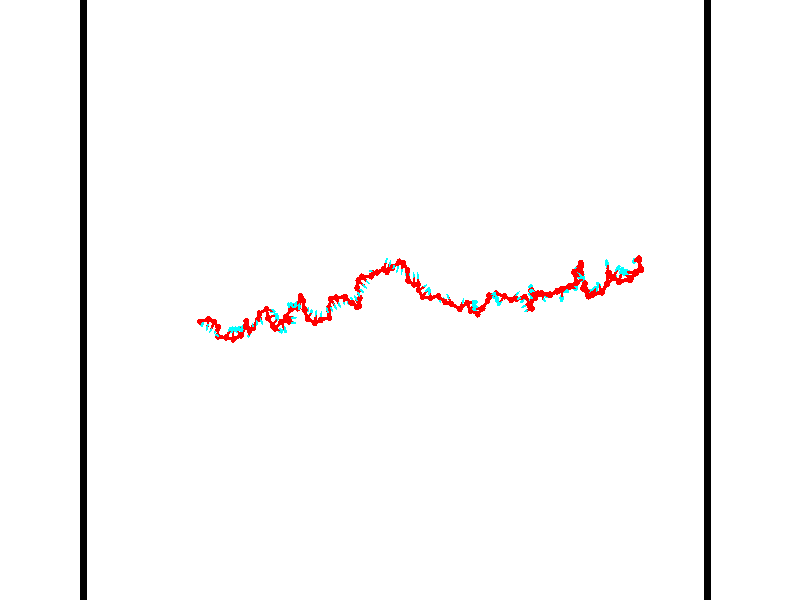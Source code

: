 // switches for output
#declare DRAW_BASES = 1; // possible values are 0, 1; only relevant for DNA ribbons
#declare DRAW_BASES_TYPE = 3; // possible values are 1, 2, 3; only relevant for DNA ribbons
#declare DRAW_FOG = 0; // set to 1 to enable fog

#include "colors.inc"

#include "transforms.inc"
background { rgb <1, 1, 1>}

#default {
   normal{
       ripples 0.25
       frequency 0.20
       turbulence 0.2
       lambda 5
   }
	finish {
		phong 0.1
		phong_size 40.
	}
}

// original window dimensions: 1024x640


// camera settings

camera {
	sky <-0, 1, 0>
	up <-0, 1, 0>
	right 1.6 * <0.99995, 0, 0.00999983>
	location <54.4867, 55, 106.329>
	look_at <55, 55, 55.0001>
	direction <0.513302, 0, -51.3289>
	angle 67.0682
}


# declare cpy_camera_pos = <54.4867, 55, 106.329>;
# if (DRAW_FOG = 1)
fog {
	fog_type 2
	up vnormalize(cpy_camera_pos)
	color rgbt<1,1,1,0.3>
	distance 1e-5
	fog_alt 3e-3
	fog_offset 88
}
# end


// LIGHTS

# declare lum = 6;
global_settings {
	ambient_light rgb lum * <0.05, 0.05, 0.05>
	max_trace_level 15
}# declare cpy_direct_light_amount = 0.25;
light_source
{	1000 * <-0.98995, -1, 1.00995>,
	rgb lum * cpy_direct_light_amount
	parallel
}

light_source
{	1000 * <0.98995, 1, -1.00995>,
	rgb lum * cpy_direct_light_amount
	parallel
}

// strand 0

// nucleotide -1

// particle -1
sphere {
	<36.389992, 53.307144, 49.815742> 0.250000
	pigment { color rgbt <1,0,0,0> }
	no_shadow
}
cylinder {
	<36.601753, 53.197777, 50.136982>,  <36.728809, 53.132156, 50.329727>, 0.100000
	pigment { color rgbt <1,0,0,0> }
	no_shadow
}
cylinder {
	<36.601753, 53.197777, 50.136982>,  <36.389992, 53.307144, 49.815742>, 0.100000
	pigment { color rgbt <1,0,0,0> }
	no_shadow
}

// particle -1
sphere {
	<36.601753, 53.197777, 50.136982> 0.100000
	pigment { color rgbt <1,0,0,0> }
	no_shadow
}
sphere {
	0, 1
	scale<0.080000,0.200000,0.300000>
	matrix <0.645770, -0.484046, -0.590492,
		0.550189, 0.831229, -0.079691,
		0.529408, -0.273420, 0.803099,
		36.760574, 53.115749, 50.377911>
	pigment { color rgbt <0,1,1,0> }
	no_shadow
}
cylinder {
	<37.174183, 53.503822, 49.700211>,  <36.389992, 53.307144, 49.815742>, 0.130000
	pigment { color rgbt <1,0,0,0> }
	no_shadow
}

// nucleotide -1

// particle -1
sphere {
	<37.174183, 53.503822, 49.700211> 0.250000
	pigment { color rgbt <1,0,0,0> }
	no_shadow
}
cylinder {
	<37.150036, 53.152504, 49.889931>,  <37.135548, 52.941715, 50.003761>, 0.100000
	pigment { color rgbt <1,0,0,0> }
	no_shadow
}
cylinder {
	<37.150036, 53.152504, 49.889931>,  <37.174183, 53.503822, 49.700211>, 0.100000
	pigment { color rgbt <1,0,0,0> }
	no_shadow
}

// particle -1
sphere {
	<37.150036, 53.152504, 49.889931> 0.100000
	pigment { color rgbt <1,0,0,0> }
	no_shadow
}
sphere {
	0, 1
	scale<0.080000,0.200000,0.300000>
	matrix <0.859119, -0.287636, -0.423297,
		0.508203, 0.381924, 0.771922,
		-0.060365, -0.878293, 0.474296,
		37.131927, 52.889015, 50.032219>
	pigment { color rgbt <0,1,1,0> }
	no_shadow
}
cylinder {
	<37.788490, 53.301147, 50.068161>,  <37.174183, 53.503822, 49.700211>, 0.130000
	pigment { color rgbt <1,0,0,0> }
	no_shadow
}

// nucleotide -1

// particle -1
sphere {
	<37.788490, 53.301147, 50.068161> 0.250000
	pigment { color rgbt <1,0,0,0> }
	no_shadow
}
cylinder {
	<37.588284, 52.967236, 49.976402>,  <37.468159, 52.766888, 49.921345>, 0.100000
	pigment { color rgbt <1,0,0,0> }
	no_shadow
}
cylinder {
	<37.588284, 52.967236, 49.976402>,  <37.788490, 53.301147, 50.068161>, 0.100000
	pigment { color rgbt <1,0,0,0> }
	no_shadow
}

// particle -1
sphere {
	<37.588284, 52.967236, 49.976402> 0.100000
	pigment { color rgbt <1,0,0,0> }
	no_shadow
}
sphere {
	0, 1
	scale<0.080000,0.200000,0.300000>
	matrix <0.814263, -0.363930, -0.452250,
		0.294044, -0.413150, 0.861885,
		-0.500513, -0.834783, -0.229401,
		37.438129, 52.716801, 49.907581>
	pigment { color rgbt <0,1,1,0> }
	no_shadow
}
cylinder {
	<38.236416, 52.892792, 50.368500>,  <37.788490, 53.301147, 50.068161>, 0.130000
	pigment { color rgbt <1,0,0,0> }
	no_shadow
}

// nucleotide -1

// particle -1
sphere {
	<38.236416, 52.892792, 50.368500> 0.250000
	pigment { color rgbt <1,0,0,0> }
	no_shadow
}
cylinder {
	<38.005699, 52.703037, 50.102486>,  <37.867271, 52.589184, 49.942879>, 0.100000
	pigment { color rgbt <1,0,0,0> }
	no_shadow
}
cylinder {
	<38.005699, 52.703037, 50.102486>,  <38.236416, 52.892792, 50.368500>, 0.100000
	pigment { color rgbt <1,0,0,0> }
	no_shadow
}

// particle -1
sphere {
	<38.005699, 52.703037, 50.102486> 0.100000
	pigment { color rgbt <1,0,0,0> }
	no_shadow
}
sphere {
	0, 1
	scale<0.080000,0.200000,0.300000>
	matrix <0.806667, -0.459172, -0.372088,
		-0.128851, -0.751077, 0.647518,
		-0.576789, -0.474388, -0.665034,
		37.832661, 52.560722, 49.902977>
	pigment { color rgbt <0,1,1,0> }
	no_shadow
}
cylinder {
	<38.277035, 52.195072, 50.619251>,  <38.236416, 52.892792, 50.368500>, 0.130000
	pigment { color rgbt <1,0,0,0> }
	no_shadow
}

// nucleotide -1

// particle -1
sphere {
	<38.277035, 52.195072, 50.619251> 0.250000
	pigment { color rgbt <1,0,0,0> }
	no_shadow
}
cylinder {
	<38.351559, 52.262424, 51.006432>,  <38.396275, 52.302837, 51.238739>, 0.100000
	pigment { color rgbt <1,0,0,0> }
	no_shadow
}
cylinder {
	<38.351559, 52.262424, 51.006432>,  <38.277035, 52.195072, 50.619251>, 0.100000
	pigment { color rgbt <1,0,0,0> }
	no_shadow
}

// particle -1
sphere {
	<38.351559, 52.262424, 51.006432> 0.100000
	pigment { color rgbt <1,0,0,0> }
	no_shadow
}
sphere {
	0, 1
	scale<0.080000,0.200000,0.300000>
	matrix <-0.326049, -0.918775, 0.222584,
		0.926812, -0.357071, -0.116277,
		0.186310, 0.168381, 0.967955,
		38.407452, 52.312939, 51.296818>
	pigment { color rgbt <0,1,1,0> }
	no_shadow
}
cylinder {
	<39.069035, 52.120270, 50.753540>,  <38.277035, 52.195072, 50.619251>, 0.130000
	pigment { color rgbt <1,0,0,0> }
	no_shadow
}

// nucleotide -1

// particle -1
sphere {
	<39.069035, 52.120270, 50.753540> 0.250000
	pigment { color rgbt <1,0,0,0> }
	no_shadow
}
cylinder {
	<39.223022, 52.435188, 50.560890>,  <39.315414, 52.624138, 50.445301>, 0.100000
	pigment { color rgbt <1,0,0,0> }
	no_shadow
}
cylinder {
	<39.223022, 52.435188, 50.560890>,  <39.069035, 52.120270, 50.753540>, 0.100000
	pigment { color rgbt <1,0,0,0> }
	no_shadow
}

// particle -1
sphere {
	<39.223022, 52.435188, 50.560890> 0.100000
	pigment { color rgbt <1,0,0,0> }
	no_shadow
}
sphere {
	0, 1
	scale<0.080000,0.200000,0.300000>
	matrix <0.756963, 0.029206, 0.652805,
		0.528017, -0.615882, -0.584711,
		0.384974, 0.787297, -0.481621,
		39.338516, 52.671379, 50.416405>
	pigment { color rgbt <0,1,1,0> }
	no_shadow
}
cylinder {
	<39.681652, 51.980522, 50.601131>,  <39.069035, 52.120270, 50.753540>, 0.130000
	pigment { color rgbt <1,0,0,0> }
	no_shadow
}

// nucleotide -1

// particle -1
sphere {
	<39.681652, 51.980522, 50.601131> 0.250000
	pigment { color rgbt <1,0,0,0> }
	no_shadow
}
cylinder {
	<39.676147, 52.379372, 50.630943>,  <39.672844, 52.618683, 50.648830>, 0.100000
	pigment { color rgbt <1,0,0,0> }
	no_shadow
}
cylinder {
	<39.676147, 52.379372, 50.630943>,  <39.681652, 51.980522, 50.601131>, 0.100000
	pigment { color rgbt <1,0,0,0> }
	no_shadow
}

// particle -1
sphere {
	<39.676147, 52.379372, 50.630943> 0.100000
	pigment { color rgbt <1,0,0,0> }
	no_shadow
}
sphere {
	0, 1
	scale<0.080000,0.200000,0.300000>
	matrix <0.784581, -0.035440, 0.619012,
		0.619873, 0.066996, -0.781837,
		-0.013763, 0.997124, 0.074532,
		39.672020, 52.678509, 50.653301>
	pigment { color rgbt <0,1,1,0> }
	no_shadow
}
cylinder {
	<40.381218, 52.268532, 50.493351>,  <39.681652, 51.980522, 50.601131>, 0.130000
	pigment { color rgbt <1,0,0,0> }
	no_shadow
}

// nucleotide -1

// particle -1
sphere {
	<40.381218, 52.268532, 50.493351> 0.250000
	pigment { color rgbt <1,0,0,0> }
	no_shadow
}
cylinder {
	<40.189587, 52.541714, 50.713917>,  <40.074608, 52.705624, 50.846256>, 0.100000
	pigment { color rgbt <1,0,0,0> }
	no_shadow
}
cylinder {
	<40.189587, 52.541714, 50.713917>,  <40.381218, 52.268532, 50.493351>, 0.100000
	pigment { color rgbt <1,0,0,0> }
	no_shadow
}

// particle -1
sphere {
	<40.189587, 52.541714, 50.713917> 0.100000
	pigment { color rgbt <1,0,0,0> }
	no_shadow
}
sphere {
	0, 1
	scale<0.080000,0.200000,0.300000>
	matrix <0.823445, 0.132107, 0.551803,
		0.304012, 0.718413, -0.625667,
		-0.479077, 0.682957, 0.551411,
		40.045864, 52.746601, 50.879341>
	pigment { color rgbt <0,1,1,0> }
	no_shadow
}
cylinder {
	<40.765472, 52.943264, 50.527096>,  <40.381218, 52.268532, 50.493351>, 0.130000
	pigment { color rgbt <1,0,0,0> }
	no_shadow
}

// nucleotide -1

// particle -1
sphere {
	<40.765472, 52.943264, 50.527096> 0.250000
	pigment { color rgbt <1,0,0,0> }
	no_shadow
}
cylinder {
	<40.537712, 52.890209, 50.851612>,  <40.401058, 52.858376, 51.046322>, 0.100000
	pigment { color rgbt <1,0,0,0> }
	no_shadow
}
cylinder {
	<40.537712, 52.890209, 50.851612>,  <40.765472, 52.943264, 50.527096>, 0.100000
	pigment { color rgbt <1,0,0,0> }
	no_shadow
}

// particle -1
sphere {
	<40.537712, 52.890209, 50.851612> 0.100000
	pigment { color rgbt <1,0,0,0> }
	no_shadow
}
sphere {
	0, 1
	scale<0.080000,0.200000,0.300000>
	matrix <0.818802, -0.003721, 0.574063,
		-0.073126, 0.991157, 0.110726,
		-0.569399, -0.132642, 0.811290,
		40.366894, 52.850418, 51.094997>
	pigment { color rgbt <0,1,1,0> }
	no_shadow
}
cylinder {
	<41.001503, 53.393963, 51.100491>,  <40.765472, 52.943264, 50.527096>, 0.130000
	pigment { color rgbt <1,0,0,0> }
	no_shadow
}

// nucleotide -1

// particle -1
sphere {
	<41.001503, 53.393963, 51.100491> 0.250000
	pigment { color rgbt <1,0,0,0> }
	no_shadow
}
cylinder {
	<40.829842, 53.068481, 51.257317>,  <40.726845, 52.873192, 51.351414>, 0.100000
	pigment { color rgbt <1,0,0,0> }
	no_shadow
}
cylinder {
	<40.829842, 53.068481, 51.257317>,  <41.001503, 53.393963, 51.100491>, 0.100000
	pigment { color rgbt <1,0,0,0> }
	no_shadow
}

// particle -1
sphere {
	<40.829842, 53.068481, 51.257317> 0.100000
	pigment { color rgbt <1,0,0,0> }
	no_shadow
}
sphere {
	0, 1
	scale<0.080000,0.200000,0.300000>
	matrix <0.833886, -0.190142, 0.518151,
		-0.347073, 0.549304, 0.760135,
		-0.429156, -0.813702, 0.392064,
		40.701096, 52.824371, 51.374935>
	pigment { color rgbt <0,1,1,0> }
	no_shadow
}
cylinder {
	<41.261841, 52.637489, 50.973736>,  <41.001503, 53.393963, 51.100491>, 0.130000
	pigment { color rgbt <1,0,0,0> }
	no_shadow
}

// nucleotide -1

// particle -1
sphere {
	<41.261841, 52.637489, 50.973736> 0.250000
	pigment { color rgbt <1,0,0,0> }
	no_shadow
}
cylinder {
	<41.163658, 52.435974, 50.642448>,  <41.104748, 52.315063, 50.443676>, 0.100000
	pigment { color rgbt <1,0,0,0> }
	no_shadow
}
cylinder {
	<41.163658, 52.435974, 50.642448>,  <41.261841, 52.637489, 50.973736>, 0.100000
	pigment { color rgbt <1,0,0,0> }
	no_shadow
}

// particle -1
sphere {
	<41.163658, 52.435974, 50.642448> 0.100000
	pigment { color rgbt <1,0,0,0> }
	no_shadow
}
sphere {
	0, 1
	scale<0.080000,0.200000,0.300000>
	matrix <0.691507, -0.689748, 0.214626,
		-0.679389, -0.520038, 0.517677,
		-0.245453, -0.503793, -0.828218,
		41.090023, 52.284836, 50.393982>
	pigment { color rgbt <0,1,1,0> }
	no_shadow
}
cylinder {
	<41.426682, 52.842739, 50.233604>,  <41.261841, 52.637489, 50.973736>, 0.130000
	pigment { color rgbt <1,0,0,0> }
	no_shadow
}

// nucleotide -1

// particle -1
sphere {
	<41.426682, 52.842739, 50.233604> 0.250000
	pigment { color rgbt <1,0,0,0> }
	no_shadow
}
cylinder {
	<41.484406, 52.977451, 50.605789>,  <41.519039, 53.058277, 50.829098>, 0.100000
	pigment { color rgbt <1,0,0,0> }
	no_shadow
}
cylinder {
	<41.484406, 52.977451, 50.605789>,  <41.426682, 52.842739, 50.233604>, 0.100000
	pigment { color rgbt <1,0,0,0> }
	no_shadow
}

// particle -1
sphere {
	<41.484406, 52.977451, 50.605789> 0.100000
	pigment { color rgbt <1,0,0,0> }
	no_shadow
}
sphere {
	0, 1
	scale<0.080000,0.200000,0.300000>
	matrix <0.937625, 0.254011, -0.237358,
		-0.316284, 0.906673, -0.279119,
		0.144307, 0.336782, 0.930459,
		41.527699, 53.078487, 50.884926>
	pigment { color rgbt <0,1,1,0> }
	no_shadow
}
cylinder {
	<41.876083, 53.506672, 50.220123>,  <41.426682, 52.842739, 50.233604>, 0.130000
	pigment { color rgbt <1,0,0,0> }
	no_shadow
}

// nucleotide -1

// particle -1
sphere {
	<41.876083, 53.506672, 50.220123> 0.250000
	pigment { color rgbt <1,0,0,0> }
	no_shadow
}
cylinder {
	<41.898514, 53.360928, 50.591949>,  <41.911972, 53.273479, 50.815044>, 0.100000
	pigment { color rgbt <1,0,0,0> }
	no_shadow
}
cylinder {
	<41.898514, 53.360928, 50.591949>,  <41.876083, 53.506672, 50.220123>, 0.100000
	pigment { color rgbt <1,0,0,0> }
	no_shadow
}

// particle -1
sphere {
	<41.898514, 53.360928, 50.591949> 0.100000
	pigment { color rgbt <1,0,0,0> }
	no_shadow
}
sphere {
	0, 1
	scale<0.080000,0.200000,0.300000>
	matrix <0.987427, 0.158059, 0.002390,
		-0.147798, 0.917745, 0.368646,
		0.056074, -0.364364, 0.929567,
		41.915337, 53.251617, 50.870819>
	pigment { color rgbt <0,1,1,0> }
	no_shadow
}
cylinder {
	<42.119759, 53.961559, 50.734177>,  <41.876083, 53.506672, 50.220123>, 0.130000
	pigment { color rgbt <1,0,0,0> }
	no_shadow
}

// nucleotide -1

// particle -1
sphere {
	<42.119759, 53.961559, 50.734177> 0.250000
	pigment { color rgbt <1,0,0,0> }
	no_shadow
}
cylinder {
	<42.258820, 53.615276, 50.878223>,  <42.342255, 53.407505, 50.964653>, 0.100000
	pigment { color rgbt <1,0,0,0> }
	no_shadow
}
cylinder {
	<42.258820, 53.615276, 50.878223>,  <42.119759, 53.961559, 50.734177>, 0.100000
	pigment { color rgbt <1,0,0,0> }
	no_shadow
}

// particle -1
sphere {
	<42.258820, 53.615276, 50.878223> 0.100000
	pigment { color rgbt <1,0,0,0> }
	no_shadow
}
sphere {
	0, 1
	scale<0.080000,0.200000,0.300000>
	matrix <0.922770, 0.383997, 0.032289,
		-0.166237, 0.321082, 0.932347,
		0.347651, -0.865709, 0.360120,
		42.363113, 53.355564, 50.986259>
	pigment { color rgbt <0,1,1,0> }
	no_shadow
}
cylinder {
	<42.716228, 54.315235, 50.497753>,  <42.119759, 53.961559, 50.734177>, 0.130000
	pigment { color rgbt <1,0,0,0> }
	no_shadow
}

// nucleotide -1

// particle -1
sphere {
	<42.716228, 54.315235, 50.497753> 0.250000
	pigment { color rgbt <1,0,0,0> }
	no_shadow
}
cylinder {
	<42.991219, 54.209320, 50.227268>,  <43.156212, 54.145771, 50.064976>, 0.100000
	pigment { color rgbt <1,0,0,0> }
	no_shadow
}
cylinder {
	<42.991219, 54.209320, 50.227268>,  <42.716228, 54.315235, 50.497753>, 0.100000
	pigment { color rgbt <1,0,0,0> }
	no_shadow
}

// particle -1
sphere {
	<42.991219, 54.209320, 50.227268> 0.100000
	pigment { color rgbt <1,0,0,0> }
	no_shadow
}
sphere {
	0, 1
	scale<0.080000,0.200000,0.300000>
	matrix <0.459673, -0.562211, 0.687474,
		-0.562211, -0.783458, -0.264789,
		-0.687474, 0.264789, 0.676215,
		43.197460, 54.129883, 50.024403>
	pigment { color rgbt <0,1,1,0> }
	no_shadow
}
cylinder {
	<42.889324, 53.612850, 50.651405>,  <42.716228, 54.315235, 50.497753>, 0.130000
	pigment { color rgbt <1,0,0,0> }
	no_shadow
}

// nucleotide -1

// particle -1
sphere {
	<42.889324, 53.612850, 50.651405> 0.250000
	pigment { color rgbt <1,0,0,0> }
	no_shadow
}
cylinder {
	<43.209965, 53.743988, 50.451424>,  <43.402348, 53.822670, 50.331436>, 0.100000
	pigment { color rgbt <1,0,0,0> }
	no_shadow
}
cylinder {
	<43.209965, 53.743988, 50.451424>,  <42.889324, 53.612850, 50.651405>, 0.100000
	pigment { color rgbt <1,0,0,0> }
	no_shadow
}

// particle -1
sphere {
	<43.209965, 53.743988, 50.451424> 0.100000
	pigment { color rgbt <1,0,0,0> }
	no_shadow
}
sphere {
	0, 1
	scale<0.080000,0.200000,0.300000>
	matrix <0.584518, -0.605424, 0.540185,
		-0.125587, -0.725245, -0.676940,
		0.801603, 0.327844, -0.499952,
		43.450447, 53.842342, 50.301437>
	pigment { color rgbt <0,1,1,0> }
	no_shadow
}
cylinder {
	<43.320568, 53.012917, 50.587746>,  <42.889324, 53.612850, 50.651405>, 0.130000
	pigment { color rgbt <1,0,0,0> }
	no_shadow
}

// nucleotide -1

// particle -1
sphere {
	<43.320568, 53.012917, 50.587746> 0.250000
	pigment { color rgbt <1,0,0,0> }
	no_shadow
}
cylinder {
	<43.547520, 53.342228, 50.594650>,  <43.683689, 53.539814, 50.598793>, 0.100000
	pigment { color rgbt <1,0,0,0> }
	no_shadow
}
cylinder {
	<43.547520, 53.342228, 50.594650>,  <43.320568, 53.012917, 50.587746>, 0.100000
	pigment { color rgbt <1,0,0,0> }
	no_shadow
}

// particle -1
sphere {
	<43.547520, 53.342228, 50.594650> 0.100000
	pigment { color rgbt <1,0,0,0> }
	no_shadow
}
sphere {
	0, 1
	scale<0.080000,0.200000,0.300000>
	matrix <0.629687, -0.447281, 0.635165,
		0.530639, -0.349506, -0.772184,
		0.567377, 0.823277, 0.017265,
		43.717731, 53.589211, 50.599831>
	pigment { color rgbt <0,1,1,0> }
	no_shadow
}
cylinder {
	<43.650883, 52.829102, 51.224892>,  <43.320568, 53.012917, 50.587746>, 0.130000
	pigment { color rgbt <1,0,0,0> }
	no_shadow
}

// nucleotide -1

// particle -1
sphere {
	<43.650883, 52.829102, 51.224892> 0.250000
	pigment { color rgbt <1,0,0,0> }
	no_shadow
}
cylinder {
	<43.980331, 52.741936, 51.434334>,  <44.178001, 52.689636, 51.559998>, 0.100000
	pigment { color rgbt <1,0,0,0> }
	no_shadow
}
cylinder {
	<43.980331, 52.741936, 51.434334>,  <43.650883, 52.829102, 51.224892>, 0.100000
	pigment { color rgbt <1,0,0,0> }
	no_shadow
}

// particle -1
sphere {
	<43.980331, 52.741936, 51.434334> 0.100000
	pigment { color rgbt <1,0,0,0> }
	no_shadow
}
sphere {
	0, 1
	scale<0.080000,0.200000,0.300000>
	matrix <0.545534, 0.052020, -0.836472,
		0.155043, 0.974580, 0.161726,
		0.823622, -0.217916, 0.523602,
		44.227417, 52.676559, 51.591415>
	pigment { color rgbt <0,1,1,0> }
	no_shadow
}
cylinder {
	<44.185059, 53.332024, 51.081364>,  <43.650883, 52.829102, 51.224892>, 0.130000
	pigment { color rgbt <1,0,0,0> }
	no_shadow
}

// nucleotide -1

// particle -1
sphere {
	<44.185059, 53.332024, 51.081364> 0.250000
	pigment { color rgbt <1,0,0,0> }
	no_shadow
}
cylinder {
	<44.385124, 52.998993, 51.176563>,  <44.505165, 52.799175, 51.233685>, 0.100000
	pigment { color rgbt <1,0,0,0> }
	no_shadow
}
cylinder {
	<44.385124, 52.998993, 51.176563>,  <44.185059, 53.332024, 51.081364>, 0.100000
	pigment { color rgbt <1,0,0,0> }
	no_shadow
}

// particle -1
sphere {
	<44.385124, 52.998993, 51.176563> 0.100000
	pigment { color rgbt <1,0,0,0> }
	no_shadow
}
sphere {
	0, 1
	scale<0.080000,0.200000,0.300000>
	matrix <0.614331, 0.147470, -0.775145,
		0.610271, 0.533916, 0.585238,
		0.500168, -0.832578, 0.238004,
		44.535175, 52.749218, 51.247963>
	pigment { color rgbt <0,1,1,0> }
	no_shadow
}
cylinder {
	<44.956924, 53.383713, 51.329636>,  <44.185059, 53.332024, 51.081364>, 0.130000
	pigment { color rgbt <1,0,0,0> }
	no_shadow
}

// nucleotide -1

// particle -1
sphere {
	<44.956924, 53.383713, 51.329636> 0.250000
	pigment { color rgbt <1,0,0,0> }
	no_shadow
}
cylinder {
	<45.215179, 53.322594, 51.628918>,  <45.370132, 53.285923, 51.808487>, 0.100000
	pigment { color rgbt <1,0,0,0> }
	no_shadow
}
cylinder {
	<45.215179, 53.322594, 51.628918>,  <44.956924, 53.383713, 51.329636>, 0.100000
	pigment { color rgbt <1,0,0,0> }
	no_shadow
}

// particle -1
sphere {
	<45.215179, 53.322594, 51.628918> 0.100000
	pigment { color rgbt <1,0,0,0> }
	no_shadow
}
sphere {
	0, 1
	scale<0.080000,0.200000,0.300000>
	matrix <-0.126142, 0.944980, 0.301829,
		-0.753157, -0.289251, 0.590837,
		0.645634, -0.152795, 0.748205,
		45.408871, 53.276756, 51.853378>
	pigment { color rgbt <0,1,1,0> }
	no_shadow
}
cylinder {
	<44.734985, 53.714874, 51.981243>,  <44.956924, 53.383713, 51.329636>, 0.130000
	pigment { color rgbt <1,0,0,0> }
	no_shadow
}

// nucleotide -1

// particle -1
sphere {
	<44.734985, 53.714874, 51.981243> 0.250000
	pigment { color rgbt <1,0,0,0> }
	no_shadow
}
cylinder {
	<45.133888, 53.690285, 51.964745>,  <45.373230, 53.675529, 51.954845>, 0.100000
	pigment { color rgbt <1,0,0,0> }
	no_shadow
}
cylinder {
	<45.133888, 53.690285, 51.964745>,  <44.734985, 53.714874, 51.981243>, 0.100000
	pigment { color rgbt <1,0,0,0> }
	no_shadow
}

// particle -1
sphere {
	<45.133888, 53.690285, 51.964745> 0.100000
	pigment { color rgbt <1,0,0,0> }
	no_shadow
}
sphere {
	0, 1
	scale<0.080000,0.200000,0.300000>
	matrix <0.070924, 0.953098, 0.294233,
		0.021223, -0.296351, 0.954843,
		0.997256, -0.061477, -0.041247,
		45.433064, 53.671841, 51.952370>
	pigment { color rgbt <0,1,1,0> }
	no_shadow
}
cylinder {
	<45.232594, 54.324528, 51.833828>,  <44.734985, 53.714874, 51.981243>, 0.130000
	pigment { color rgbt <1,0,0,0> }
	no_shadow
}

// nucleotide -1

// particle -1
sphere {
	<45.232594, 54.324528, 51.833828> 0.250000
	pigment { color rgbt <1,0,0,0> }
	no_shadow
}
cylinder {
	<45.158504, 54.490963, 52.189934>,  <45.114052, 54.590824, 52.403595>, 0.100000
	pigment { color rgbt <1,0,0,0> }
	no_shadow
}
cylinder {
	<45.158504, 54.490963, 52.189934>,  <45.232594, 54.324528, 51.833828>, 0.100000
	pigment { color rgbt <1,0,0,0> }
	no_shadow
}

// particle -1
sphere {
	<45.158504, 54.490963, 52.189934> 0.100000
	pigment { color rgbt <1,0,0,0> }
	no_shadow
}
sphere {
	0, 1
	scale<0.080000,0.200000,0.300000>
	matrix <0.982415, 0.056702, 0.177894,
		0.023540, 0.907555, -0.419273,
		-0.185222, 0.416087, 0.890261,
		45.102940, 54.615788, 52.457012>
	pigment { color rgbt <0,1,1,0> }
	no_shadow
}
cylinder {
	<45.877411, 54.385571, 52.172215>,  <45.232594, 54.324528, 51.833828>, 0.130000
	pigment { color rgbt <1,0,0,0> }
	no_shadow
}

// nucleotide -1

// particle -1
sphere {
	<45.877411, 54.385571, 52.172215> 0.250000
	pigment { color rgbt <1,0,0,0> }
	no_shadow
}
cylinder {
	<45.638519, 54.528370, 52.459511>,  <45.495182, 54.614048, 52.631889>, 0.100000
	pigment { color rgbt <1,0,0,0> }
	no_shadow
}
cylinder {
	<45.638519, 54.528370, 52.459511>,  <45.877411, 54.385571, 52.172215>, 0.100000
	pigment { color rgbt <1,0,0,0> }
	no_shadow
}

// particle -1
sphere {
	<45.638519, 54.528370, 52.459511> 0.100000
	pigment { color rgbt <1,0,0,0> }
	no_shadow
}
sphere {
	0, 1
	scale<0.080000,0.200000,0.300000>
	matrix <0.800346, 0.323897, 0.504517,
		-0.052526, 0.876154, -0.479161,
		-0.597233, 0.356994, 0.718239,
		45.459351, 54.635468, 52.674984>
	pigment { color rgbt <0,1,1,0> }
	no_shadow
}
cylinder {
	<46.138523, 55.026707, 52.381695>,  <45.877411, 54.385571, 52.172215>, 0.130000
	pigment { color rgbt <1,0,0,0> }
	no_shadow
}

// nucleotide -1

// particle -1
sphere {
	<46.138523, 55.026707, 52.381695> 0.250000
	pigment { color rgbt <1,0,0,0> }
	no_shadow
}
cylinder {
	<45.952618, 54.817276, 52.667313>,  <45.841072, 54.691616, 52.838684>, 0.100000
	pigment { color rgbt <1,0,0,0> }
	no_shadow
}
cylinder {
	<45.952618, 54.817276, 52.667313>,  <46.138523, 55.026707, 52.381695>, 0.100000
	pigment { color rgbt <1,0,0,0> }
	no_shadow
}

// particle -1
sphere {
	<45.952618, 54.817276, 52.667313> 0.100000
	pigment { color rgbt <1,0,0,0> }
	no_shadow
}
sphere {
	0, 1
	scale<0.080000,0.200000,0.300000>
	matrix <0.838663, -0.001683, 0.544648,
		-0.283964, 0.851975, 0.439889,
		-0.464768, -0.523579, 0.714042,
		45.813187, 54.660202, 52.881527>
	pigment { color rgbt <0,1,1,0> }
	no_shadow
}
cylinder {
	<46.277130, 55.248924, 53.141491>,  <46.138523, 55.026707, 52.381695>, 0.130000
	pigment { color rgbt <1,0,0,0> }
	no_shadow
}

// nucleotide -1

// particle -1
sphere {
	<46.277130, 55.248924, 53.141491> 0.250000
	pigment { color rgbt <1,0,0,0> }
	no_shadow
}
cylinder {
	<46.214848, 54.854263, 53.122444>,  <46.177479, 54.617466, 53.111015>, 0.100000
	pigment { color rgbt <1,0,0,0> }
	no_shadow
}
cylinder {
	<46.214848, 54.854263, 53.122444>,  <46.277130, 55.248924, 53.141491>, 0.100000
	pigment { color rgbt <1,0,0,0> }
	no_shadow
}

// particle -1
sphere {
	<46.214848, 54.854263, 53.122444> 0.100000
	pigment { color rgbt <1,0,0,0> }
	no_shadow
}
sphere {
	0, 1
	scale<0.080000,0.200000,0.300000>
	matrix <0.872279, -0.159959, 0.462106,
		-0.463556, 0.030417, 0.885545,
		-0.155707, -0.986655, -0.047618,
		46.168137, 54.558266, 53.108158>
	pigment { color rgbt <0,1,1,0> }
	no_shadow
}
cylinder {
	<46.577679, 54.953331, 53.667282>,  <46.277130, 55.248924, 53.141491>, 0.130000
	pigment { color rgbt <1,0,0,0> }
	no_shadow
}

// nucleotide -1

// particle -1
sphere {
	<46.577679, 54.953331, 53.667282> 0.250000
	pigment { color rgbt <1,0,0,0> }
	no_shadow
}
cylinder {
	<46.569389, 54.626553, 53.436745>,  <46.564415, 54.430485, 53.298424>, 0.100000
	pigment { color rgbt <1,0,0,0> }
	no_shadow
}
cylinder {
	<46.569389, 54.626553, 53.436745>,  <46.577679, 54.953331, 53.667282>, 0.100000
	pigment { color rgbt <1,0,0,0> }
	no_shadow
}

// particle -1
sphere {
	<46.569389, 54.626553, 53.436745> 0.100000
	pigment { color rgbt <1,0,0,0> }
	no_shadow
}
sphere {
	0, 1
	scale<0.080000,0.200000,0.300000>
	matrix <0.817980, -0.345323, 0.460067,
		-0.574874, -0.461902, 0.675401,
		-0.020725, -0.816945, -0.576343,
		46.563171, 54.381470, 53.263844>
	pigment { color rgbt <0,1,1,0> }
	no_shadow
}
cylinder {
	<46.741478, 54.314251, 54.083698>,  <46.577679, 54.953331, 53.667282>, 0.130000
	pigment { color rgbt <1,0,0,0> }
	no_shadow
}

// nucleotide -1

// particle -1
sphere {
	<46.741478, 54.314251, 54.083698> 0.250000
	pigment { color rgbt <1,0,0,0> }
	no_shadow
}
cylinder {
	<46.848961, 54.289677, 53.699192>,  <46.913452, 54.274933, 53.468491>, 0.100000
	pigment { color rgbt <1,0,0,0> }
	no_shadow
}
cylinder {
	<46.848961, 54.289677, 53.699192>,  <46.741478, 54.314251, 54.083698>, 0.100000
	pigment { color rgbt <1,0,0,0> }
	no_shadow
}

// particle -1
sphere {
	<46.848961, 54.289677, 53.699192> 0.100000
	pigment { color rgbt <1,0,0,0> }
	no_shadow
}
sphere {
	0, 1
	scale<0.080000,0.200000,0.300000>
	matrix <0.866862, -0.419661, 0.269138,
		-0.419946, -0.905598, -0.059482,
		0.268694, -0.061461, -0.961263,
		46.929573, 54.271248, 53.410812>
	pigment { color rgbt <0,1,1,0> }
	no_shadow
}
cylinder {
	<47.015419, 53.636452, 53.982037>,  <46.741478, 54.314251, 54.083698>, 0.130000
	pigment { color rgbt <1,0,0,0> }
	no_shadow
}

// nucleotide -1

// particle -1
sphere {
	<47.015419, 53.636452, 53.982037> 0.250000
	pigment { color rgbt <1,0,0,0> }
	no_shadow
}
cylinder {
	<47.145336, 53.888271, 53.699711>,  <47.223286, 54.039364, 53.530315>, 0.100000
	pigment { color rgbt <1,0,0,0> }
	no_shadow
}
cylinder {
	<47.145336, 53.888271, 53.699711>,  <47.015419, 53.636452, 53.982037>, 0.100000
	pigment { color rgbt <1,0,0,0> }
	no_shadow
}

// particle -1
sphere {
	<47.145336, 53.888271, 53.699711> 0.100000
	pigment { color rgbt <1,0,0,0> }
	no_shadow
}
sphere {
	0, 1
	scale<0.080000,0.200000,0.300000>
	matrix <0.927810, -0.067286, 0.366936,
		0.183511, -0.774044, -0.605953,
		0.324797, 0.629546, -0.705818,
		47.242775, 54.077137, 53.487965>
	pigment { color rgbt <0,1,1,0> }
	no_shadow
}
cylinder {
	<47.568722, 53.334057, 53.439434>,  <47.015419, 53.636452, 53.982037>, 0.130000
	pigment { color rgbt <1,0,0,0> }
	no_shadow
}

// nucleotide -1

// particle -1
sphere {
	<47.568722, 53.334057, 53.439434> 0.250000
	pigment { color rgbt <1,0,0,0> }
	no_shadow
}
cylinder {
	<47.636784, 53.722427, 53.506775>,  <47.677620, 53.955452, 53.547180>, 0.100000
	pigment { color rgbt <1,0,0,0> }
	no_shadow
}
cylinder {
	<47.636784, 53.722427, 53.506775>,  <47.568722, 53.334057, 53.439434>, 0.100000
	pigment { color rgbt <1,0,0,0> }
	no_shadow
}

// particle -1
sphere {
	<47.636784, 53.722427, 53.506775> 0.100000
	pigment { color rgbt <1,0,0,0> }
	no_shadow
}
sphere {
	0, 1
	scale<0.080000,0.200000,0.300000>
	matrix <0.971016, -0.194302, 0.139192,
		0.167857, 0.139789, -0.975850,
		0.170152, 0.970931, 0.168352,
		47.687828, 54.013706, 53.557281>
	pigment { color rgbt <0,1,1,0> }
	no_shadow
}
cylinder {
	<48.033966, 53.545708, 52.966732>,  <47.568722, 53.334057, 53.439434>, 0.130000
	pigment { color rgbt <1,0,0,0> }
	no_shadow
}

// nucleotide -1

// particle -1
sphere {
	<48.033966, 53.545708, 52.966732> 0.250000
	pigment { color rgbt <1,0,0,0> }
	no_shadow
}
cylinder {
	<48.091885, 53.788601, 53.279221>,  <48.126637, 53.934338, 53.466713>, 0.100000
	pigment { color rgbt <1,0,0,0> }
	no_shadow
}
cylinder {
	<48.091885, 53.788601, 53.279221>,  <48.033966, 53.545708, 52.966732>, 0.100000
	pigment { color rgbt <1,0,0,0> }
	no_shadow
}

// particle -1
sphere {
	<48.091885, 53.788601, 53.279221> 0.100000
	pigment { color rgbt <1,0,0,0> }
	no_shadow
}
sphere {
	0, 1
	scale<0.080000,0.200000,0.300000>
	matrix <0.988400, -0.125327, -0.085777,
		0.045821, 0.784578, -0.618335,
		0.144793, 0.607232, 0.781220,
		48.135323, 53.970772, 53.513588>
	pigment { color rgbt <0,1,1,0> }
	no_shadow
}
cylinder {
	<48.732128, 53.676643, 52.512020>,  <48.033966, 53.545708, 52.966732>, 0.130000
	pigment { color rgbt <1,0,0,0> }
	no_shadow
}

// nucleotide -1

// particle -1
sphere {
	<48.732128, 53.676643, 52.512020> 0.250000
	pigment { color rgbt <1,0,0,0> }
	no_shadow
}
cylinder {
	<48.646259, 54.008743, 52.717781>,  <48.594738, 54.208004, 52.841236>, 0.100000
	pigment { color rgbt <1,0,0,0> }
	no_shadow
}
cylinder {
	<48.646259, 54.008743, 52.717781>,  <48.732128, 53.676643, 52.512020>, 0.100000
	pigment { color rgbt <1,0,0,0> }
	no_shadow
}

// particle -1
sphere {
	<48.646259, 54.008743, 52.717781> 0.100000
	pigment { color rgbt <1,0,0,0> }
	no_shadow
}
sphere {
	0, 1
	scale<0.080000,0.200000,0.300000>
	matrix <0.912158, 0.358689, -0.198267,
		-0.349121, 0.426655, -0.834314,
		-0.214668, 0.830246, 0.514403,
		48.581860, 54.257816, 52.872101>
	pigment { color rgbt <0,1,1,0> }
	no_shadow
}
cylinder {
	<48.664967, 54.445518, 52.197964>,  <48.732128, 53.676643, 52.512020>, 0.130000
	pigment { color rgbt <1,0,0,0> }
	no_shadow
}

// nucleotide -1

// particle -1
sphere {
	<48.664967, 54.445518, 52.197964> 0.250000
	pigment { color rgbt <1,0,0,0> }
	no_shadow
}
cylinder {
	<48.840042, 54.355789, 52.546242>,  <48.945087, 54.301952, 52.755207>, 0.100000
	pigment { color rgbt <1,0,0,0> }
	no_shadow
}
cylinder {
	<48.840042, 54.355789, 52.546242>,  <48.664967, 54.445518, 52.197964>, 0.100000
	pigment { color rgbt <1,0,0,0> }
	no_shadow
}

// particle -1
sphere {
	<48.840042, 54.355789, 52.546242> 0.100000
	pigment { color rgbt <1,0,0,0> }
	no_shadow
}
sphere {
	0, 1
	scale<0.080000,0.200000,0.300000>
	matrix <0.846933, 0.427995, -0.315476,
		-0.301886, 0.875500, 0.377313,
		0.437687, -0.224321, 0.870695,
		48.971348, 54.288494, 52.807449>
	pigment { color rgbt <0,1,1,0> }
	no_shadow
}
cylinder {
	<48.882092, 55.075371, 52.568558>,  <48.664967, 54.445518, 52.197964>, 0.130000
	pigment { color rgbt <1,0,0,0> }
	no_shadow
}

// nucleotide -1

// particle -1
sphere {
	<48.882092, 55.075371, 52.568558> 0.250000
	pigment { color rgbt <1,0,0,0> }
	no_shadow
}
cylinder {
	<49.098370, 54.756596, 52.676292>,  <49.228134, 54.565331, 52.740932>, 0.100000
	pigment { color rgbt <1,0,0,0> }
	no_shadow
}
cylinder {
	<49.098370, 54.756596, 52.676292>,  <48.882092, 55.075371, 52.568558>, 0.100000
	pigment { color rgbt <1,0,0,0> }
	no_shadow
}

// particle -1
sphere {
	<49.098370, 54.756596, 52.676292> 0.100000
	pigment { color rgbt <1,0,0,0> }
	no_shadow
}
sphere {
	0, 1
	scale<0.080000,0.200000,0.300000>
	matrix <0.827602, 0.446559, -0.340089,
		0.150755, 0.406787, 0.900998,
		0.540692, -0.796938, 0.269336,
		49.260578, 54.517513, 52.757092>
	pigment { color rgbt <0,1,1,0> }
	no_shadow
}
cylinder {
	<49.391994, 55.170033, 53.077858>,  <48.882092, 55.075371, 52.568558>, 0.130000
	pigment { color rgbt <1,0,0,0> }
	no_shadow
}

// nucleotide -1

// particle -1
sphere {
	<49.391994, 55.170033, 53.077858> 0.250000
	pigment { color rgbt <1,0,0,0> }
	no_shadow
}
cylinder {
	<49.503971, 54.881195, 52.824806>,  <49.571156, 54.707893, 52.672977>, 0.100000
	pigment { color rgbt <1,0,0,0> }
	no_shadow
}
cylinder {
	<49.503971, 54.881195, 52.824806>,  <49.391994, 55.170033, 53.077858>, 0.100000
	pigment { color rgbt <1,0,0,0> }
	no_shadow
}

// particle -1
sphere {
	<49.503971, 54.881195, 52.824806> 0.100000
	pigment { color rgbt <1,0,0,0> }
	no_shadow
}
sphere {
	0, 1
	scale<0.080000,0.200000,0.300000>
	matrix <0.712609, 0.597861, -0.367083,
		0.643290, -0.348054, 0.681935,
		0.279938, -0.722094, -0.632625,
		49.587952, 54.664566, 52.635017>
	pigment { color rgbt <0,1,1,0> }
	no_shadow
}
cylinder {
	<50.186249, 55.220798, 53.194111>,  <49.391994, 55.170033, 53.077858>, 0.130000
	pigment { color rgbt <1,0,0,0> }
	no_shadow
}

// nucleotide -1

// particle -1
sphere {
	<50.186249, 55.220798, 53.194111> 0.250000
	pigment { color rgbt <1,0,0,0> }
	no_shadow
}
cylinder {
	<50.109097, 55.011505, 52.862083>,  <50.062805, 54.885929, 52.662865>, 0.100000
	pigment { color rgbt <1,0,0,0> }
	no_shadow
}
cylinder {
	<50.109097, 55.011505, 52.862083>,  <50.186249, 55.220798, 53.194111>, 0.100000
	pigment { color rgbt <1,0,0,0> }
	no_shadow
}

// particle -1
sphere {
	<50.109097, 55.011505, 52.862083> 0.100000
	pigment { color rgbt <1,0,0,0> }
	no_shadow
}
sphere {
	0, 1
	scale<0.080000,0.200000,0.300000>
	matrix <0.841655, 0.346635, -0.414078,
		0.504393, -0.778502, 0.373526,
		-0.192883, -0.523238, -0.830071,
		50.051231, 54.854534, 52.613064>
	pigment { color rgbt <0,1,1,0> }
	no_shadow
}
cylinder {
	<50.755630, 54.780708, 53.066368>,  <50.186249, 55.220798, 53.194111>, 0.130000
	pigment { color rgbt <1,0,0,0> }
	no_shadow
}

// nucleotide -1

// particle -1
sphere {
	<50.755630, 54.780708, 53.066368> 0.250000
	pigment { color rgbt <1,0,0,0> }
	no_shadow
}
cylinder {
	<50.565037, 54.787125, 52.714752>,  <50.450680, 54.790974, 52.503784>, 0.100000
	pigment { color rgbt <1,0,0,0> }
	no_shadow
}
cylinder {
	<50.565037, 54.787125, 52.714752>,  <50.755630, 54.780708, 53.066368>, 0.100000
	pigment { color rgbt <1,0,0,0> }
	no_shadow
}

// particle -1
sphere {
	<50.565037, 54.787125, 52.714752> 0.100000
	pigment { color rgbt <1,0,0,0> }
	no_shadow
}
sphere {
	0, 1
	scale<0.080000,0.200000,0.300000>
	matrix <0.788625, 0.449756, -0.419273,
		0.388628, -0.893007, -0.226948,
		-0.476485, 0.016036, -0.879036,
		50.422092, 54.791935, 52.451042>
	pigment { color rgbt <0,1,1,0> }
	no_shadow
}
cylinder {
	<51.179062, 54.485149, 52.570103>,  <50.755630, 54.780708, 53.066368>, 0.130000
	pigment { color rgbt <1,0,0,0> }
	no_shadow
}

// nucleotide -1

// particle -1
sphere {
	<51.179062, 54.485149, 52.570103> 0.250000
	pigment { color rgbt <1,0,0,0> }
	no_shadow
}
cylinder {
	<50.937405, 54.782333, 52.454849>,  <50.792412, 54.960644, 52.385696>, 0.100000
	pigment { color rgbt <1,0,0,0> }
	no_shadow
}
cylinder {
	<50.937405, 54.782333, 52.454849>,  <51.179062, 54.485149, 52.570103>, 0.100000
	pigment { color rgbt <1,0,0,0> }
	no_shadow
}

// particle -1
sphere {
	<50.937405, 54.782333, 52.454849> 0.100000
	pigment { color rgbt <1,0,0,0> }
	no_shadow
}
sphere {
	0, 1
	scale<0.080000,0.200000,0.300000>
	matrix <0.785908, 0.495733, -0.369591,
		-0.131754, -0.449732, -0.883392,
		-0.604144, 0.742960, -0.288133,
		50.756161, 55.005222, 52.368408>
	pigment { color rgbt <0,1,1,0> }
	no_shadow
}
cylinder {
	<51.348003, 54.555954, 51.937366>,  <51.179062, 54.485149, 52.570103>, 0.130000
	pigment { color rgbt <1,0,0,0> }
	no_shadow
}

// nucleotide -1

// particle -1
sphere {
	<51.348003, 54.555954, 51.937366> 0.250000
	pigment { color rgbt <1,0,0,0> }
	no_shadow
}
cylinder {
	<51.181847, 54.887058, 52.088238>,  <51.082153, 55.085720, 52.178761>, 0.100000
	pigment { color rgbt <1,0,0,0> }
	no_shadow
}
cylinder {
	<51.181847, 54.887058, 52.088238>,  <51.348003, 54.555954, 51.937366>, 0.100000
	pigment { color rgbt <1,0,0,0> }
	no_shadow
}

// particle -1
sphere {
	<51.181847, 54.887058, 52.088238> 0.100000
	pigment { color rgbt <1,0,0,0> }
	no_shadow
}
sphere {
	0, 1
	scale<0.080000,0.200000,0.300000>
	matrix <0.809309, 0.525607, -0.262214,
		-0.415296, 0.196330, -0.888247,
		-0.415388, 0.827763, 0.377175,
		51.057232, 55.135387, 52.201389>
	pigment { color rgbt <0,1,1,0> }
	no_shadow
}
cylinder {
	<51.393970, 55.142654, 51.454983>,  <51.348003, 54.555954, 51.937366>, 0.130000
	pigment { color rgbt <1,0,0,0> }
	no_shadow
}

// nucleotide -1

// particle -1
sphere {
	<51.393970, 55.142654, 51.454983> 0.250000
	pigment { color rgbt <1,0,0,0> }
	no_shadow
}
cylinder {
	<51.352322, 55.306133, 51.817665>,  <51.327332, 55.404221, 52.035275>, 0.100000
	pigment { color rgbt <1,0,0,0> }
	no_shadow
}
cylinder {
	<51.352322, 55.306133, 51.817665>,  <51.393970, 55.142654, 51.454983>, 0.100000
	pigment { color rgbt <1,0,0,0> }
	no_shadow
}

// particle -1
sphere {
	<51.352322, 55.306133, 51.817665> 0.100000
	pigment { color rgbt <1,0,0,0> }
	no_shadow
}
sphere {
	0, 1
	scale<0.080000,0.200000,0.300000>
	matrix <0.675824, 0.697926, -0.236984,
		-0.729672, 0.588101, -0.348878,
		-0.104120, 0.408701, 0.906710,
		51.321087, 55.428745, 52.089680>
	pigment { color rgbt <0,1,1,0> }
	no_shadow
}
cylinder {
	<51.140308, 55.902737, 51.504803>,  <51.393970, 55.142654, 51.454983>, 0.130000
	pigment { color rgbt <1,0,0,0> }
	no_shadow
}

// nucleotide -1

// particle -1
sphere {
	<51.140308, 55.902737, 51.504803> 0.250000
	pigment { color rgbt <1,0,0,0> }
	no_shadow
}
cylinder {
	<51.396519, 55.770741, 51.782169>,  <51.550243, 55.691544, 51.948589>, 0.100000
	pigment { color rgbt <1,0,0,0> }
	no_shadow
}
cylinder {
	<51.396519, 55.770741, 51.782169>,  <51.140308, 55.902737, 51.504803>, 0.100000
	pigment { color rgbt <1,0,0,0> }
	no_shadow
}

// particle -1
sphere {
	<51.396519, 55.770741, 51.782169> 0.100000
	pigment { color rgbt <1,0,0,0> }
	no_shadow
}
sphere {
	0, 1
	scale<0.080000,0.200000,0.300000>
	matrix <0.644583, 0.721846, -0.251896,
		-0.417419, 0.608313, 0.675068,
		0.640527, -0.329991, 0.693420,
		51.588676, 55.671741, 51.990196>
	pigment { color rgbt <0,1,1,0> }
	no_shadow
}
cylinder {
	<51.271988, 56.459244, 51.944286>,  <51.140308, 55.902737, 51.504803>, 0.130000
	pigment { color rgbt <1,0,0,0> }
	no_shadow
}

// nucleotide -1

// particle -1
sphere {
	<51.271988, 56.459244, 51.944286> 0.250000
	pigment { color rgbt <1,0,0,0> }
	no_shadow
}
cylinder {
	<51.590721, 56.222633, 51.993515>,  <51.781963, 56.080666, 52.023052>, 0.100000
	pigment { color rgbt <1,0,0,0> }
	no_shadow
}
cylinder {
	<51.590721, 56.222633, 51.993515>,  <51.271988, 56.459244, 51.944286>, 0.100000
	pigment { color rgbt <1,0,0,0> }
	no_shadow
}

// particle -1
sphere {
	<51.590721, 56.222633, 51.993515> 0.100000
	pigment { color rgbt <1,0,0,0> }
	no_shadow
}
sphere {
	0, 1
	scale<0.080000,0.200000,0.300000>
	matrix <0.602221, 0.761114, -0.240904,
		0.048826, 0.266079, 0.962714,
		0.796835, -0.591529, 0.123076,
		51.829773, 56.045174, 52.030437>
	pigment { color rgbt <0,1,1,0> }
	no_shadow
}
cylinder {
	<51.620934, 56.726887, 52.429752>,  <51.271988, 56.459244, 51.944286>, 0.130000
	pigment { color rgbt <1,0,0,0> }
	no_shadow
}

// nucleotide -1

// particle -1
sphere {
	<51.620934, 56.726887, 52.429752> 0.250000
	pigment { color rgbt <1,0,0,0> }
	no_shadow
}
cylinder {
	<51.875172, 56.531040, 52.190994>,  <52.027714, 56.413532, 52.047737>, 0.100000
	pigment { color rgbt <1,0,0,0> }
	no_shadow
}
cylinder {
	<51.875172, 56.531040, 52.190994>,  <51.620934, 56.726887, 52.429752>, 0.100000
	pigment { color rgbt <1,0,0,0> }
	no_shadow
}

// particle -1
sphere {
	<51.875172, 56.531040, 52.190994> 0.100000
	pigment { color rgbt <1,0,0,0> }
	no_shadow
}
sphere {
	0, 1
	scale<0.080000,0.200000,0.300000>
	matrix <0.551687, 0.828909, -0.092476,
		0.540052, -0.270523, 0.796970,
		0.635598, -0.489620, -0.596898,
		52.065849, 56.384155, 52.011925>
	pigment { color rgbt <0,1,1,0> }
	no_shadow
}
cylinder {
	<52.452579, 56.763771, 52.647705>,  <51.620934, 56.726887, 52.429752>, 0.130000
	pigment { color rgbt <1,0,0,0> }
	no_shadow
}

// nucleotide -1

// particle -1
sphere {
	<52.452579, 56.763771, 52.647705> 0.250000
	pigment { color rgbt <1,0,0,0> }
	no_shadow
}
cylinder {
	<52.340214, 56.748104, 52.264130>,  <52.272797, 56.738705, 52.033985>, 0.100000
	pigment { color rgbt <1,0,0,0> }
	no_shadow
}
cylinder {
	<52.340214, 56.748104, 52.264130>,  <52.452579, 56.763771, 52.647705>, 0.100000
	pigment { color rgbt <1,0,0,0> }
	no_shadow
}

// particle -1
sphere {
	<52.340214, 56.748104, 52.264130> 0.100000
	pigment { color rgbt <1,0,0,0> }
	no_shadow
}
sphere {
	0, 1
	scale<0.080000,0.200000,0.300000>
	matrix <0.392311, 0.907192, -0.151973,
		0.875889, -0.418891, -0.239476,
		-0.280911, -0.039162, -0.958934,
		52.255939, 56.736355, 51.976448>
	pigment { color rgbt <0,1,1,0> }
	no_shadow
}
cylinder {
	<52.981064, 57.053810, 52.358135>,  <52.452579, 56.763771, 52.647705>, 0.130000
	pigment { color rgbt <1,0,0,0> }
	no_shadow
}

// nucleotide -1

// particle -1
sphere {
	<52.981064, 57.053810, 52.358135> 0.250000
	pigment { color rgbt <1,0,0,0> }
	no_shadow
}
cylinder {
	<52.677792, 57.106506, 52.102695>,  <52.495831, 57.138123, 51.949432>, 0.100000
	pigment { color rgbt <1,0,0,0> }
	no_shadow
}
cylinder {
	<52.677792, 57.106506, 52.102695>,  <52.981064, 57.053810, 52.358135>, 0.100000
	pigment { color rgbt <1,0,0,0> }
	no_shadow
}

// particle -1
sphere {
	<52.677792, 57.106506, 52.102695> 0.100000
	pigment { color rgbt <1,0,0,0> }
	no_shadow
}
sphere {
	0, 1
	scale<0.080000,0.200000,0.300000>
	matrix <0.172140, 0.985072, -0.001163,
		0.628915, -0.110811, -0.769537,
		-0.758178, 0.131736, -0.638601,
		52.450336, 57.146027, 51.911114>
	pigment { color rgbt <0,1,1,0> }
	no_shadow
}
cylinder {
	<53.594559, 57.275627, 52.884377>,  <52.981064, 57.053810, 52.358135>, 0.130000
	pigment { color rgbt <1,0,0,0> }
	no_shadow
}

// nucleotide -1

// particle -1
sphere {
	<53.594559, 57.275627, 52.884377> 0.250000
	pigment { color rgbt <1,0,0,0> }
	no_shadow
}
cylinder {
	<53.706726, 57.622002, 52.718719>,  <53.774025, 57.829826, 52.619324>, 0.100000
	pigment { color rgbt <1,0,0,0> }
	no_shadow
}
cylinder {
	<53.706726, 57.622002, 52.718719>,  <53.594559, 57.275627, 52.884377>, 0.100000
	pigment { color rgbt <1,0,0,0> }
	no_shadow
}

// particle -1
sphere {
	<53.706726, 57.622002, 52.718719> 0.100000
	pigment { color rgbt <1,0,0,0> }
	no_shadow
}
sphere {
	0, 1
	scale<0.080000,0.200000,0.300000>
	matrix <0.873490, -0.409091, -0.263931,
		-0.397972, -0.287742, -0.871104,
		0.280417, 0.865938, -0.414146,
		53.790852, 57.881783, 52.594475>
	pigment { color rgbt <0,1,1,0> }
	no_shadow
}
cylinder {
	<53.859829, 57.109390, 52.139500>,  <53.594559, 57.275627, 52.884377>, 0.130000
	pigment { color rgbt <1,0,0,0> }
	no_shadow
}

// nucleotide -1

// particle -1
sphere {
	<53.859829, 57.109390, 52.139500> 0.250000
	pigment { color rgbt <1,0,0,0> }
	no_shadow
}
cylinder {
	<54.011444, 57.449520, 52.285526>,  <54.102413, 57.653599, 52.373142>, 0.100000
	pigment { color rgbt <1,0,0,0> }
	no_shadow
}
cylinder {
	<54.011444, 57.449520, 52.285526>,  <53.859829, 57.109390, 52.139500>, 0.100000
	pigment { color rgbt <1,0,0,0> }
	no_shadow
}

// particle -1
sphere {
	<54.011444, 57.449520, 52.285526> 0.100000
	pigment { color rgbt <1,0,0,0> }
	no_shadow
}
sphere {
	0, 1
	scale<0.080000,0.200000,0.300000>
	matrix <0.923570, -0.322954, -0.206687,
		-0.057850, 0.415511, -0.907747,
		0.379041, 0.850324, 0.365070,
		54.125156, 57.704617, 52.395046>
	pigment { color rgbt <0,1,1,0> }
	no_shadow
}
cylinder {
	<54.340168, 57.450214, 51.695541>,  <53.859829, 57.109390, 52.139500>, 0.130000
	pigment { color rgbt <1,0,0,0> }
	no_shadow
}

// nucleotide -1

// particle -1
sphere {
	<54.340168, 57.450214, 51.695541> 0.250000
	pigment { color rgbt <1,0,0,0> }
	no_shadow
}
cylinder {
	<54.409195, 57.445831, 52.089516>,  <54.450611, 57.443203, 52.325901>, 0.100000
	pigment { color rgbt <1,0,0,0> }
	no_shadow
}
cylinder {
	<54.409195, 57.445831, 52.089516>,  <54.340168, 57.450214, 51.695541>, 0.100000
	pigment { color rgbt <1,0,0,0> }
	no_shadow
}

// particle -1
sphere {
	<54.409195, 57.445831, 52.089516> 0.100000
	pigment { color rgbt <1,0,0,0> }
	no_shadow
}
sphere {
	0, 1
	scale<0.080000,0.200000,0.300000>
	matrix <0.890514, -0.425608, -0.160755,
		0.420958, 0.904841, -0.063689,
		0.172564, -0.010955, 0.984937,
		54.460964, 57.442543, 52.384998>
	pigment { color rgbt <0,1,1,0> }
	no_shadow
}
cylinder {
	<54.950909, 57.865513, 51.995380>,  <54.340168, 57.450214, 51.695541>, 0.130000
	pigment { color rgbt <1,0,0,0> }
	no_shadow
}

// nucleotide -1

// particle -1
sphere {
	<54.950909, 57.865513, 51.995380> 0.250000
	pigment { color rgbt <1,0,0,0> }
	no_shadow
}
cylinder {
	<54.865517, 57.532562, 52.199959>,  <54.814281, 57.332790, 52.322704>, 0.100000
	pigment { color rgbt <1,0,0,0> }
	no_shadow
}
cylinder {
	<54.865517, 57.532562, 52.199959>,  <54.950909, 57.865513, 51.995380>, 0.100000
	pigment { color rgbt <1,0,0,0> }
	no_shadow
}

// particle -1
sphere {
	<54.865517, 57.532562, 52.199959> 0.100000
	pigment { color rgbt <1,0,0,0> }
	no_shadow
}
sphere {
	0, 1
	scale<0.080000,0.200000,0.300000>
	matrix <0.971693, -0.235132, 0.022915,
		0.101183, 0.501860, 0.859010,
		-0.213481, -0.832376, 0.511446,
		54.801472, 57.282848, 52.353394>
	pigment { color rgbt <0,1,1,0> }
	no_shadow
}
cylinder {
	<55.309475, 57.750099, 52.680073>,  <54.950909, 57.865513, 51.995380>, 0.130000
	pigment { color rgbt <1,0,0,0> }
	no_shadow
}

// nucleotide -1

// particle -1
sphere {
	<55.309475, 57.750099, 52.680073> 0.250000
	pigment { color rgbt <1,0,0,0> }
	no_shadow
}
cylinder {
	<55.237465, 57.413979, 52.475529>,  <55.194260, 57.212307, 52.352802>, 0.100000
	pigment { color rgbt <1,0,0,0> }
	no_shadow
}
cylinder {
	<55.237465, 57.413979, 52.475529>,  <55.309475, 57.750099, 52.680073>, 0.100000
	pigment { color rgbt <1,0,0,0> }
	no_shadow
}

// particle -1
sphere {
	<55.237465, 57.413979, 52.475529> 0.100000
	pigment { color rgbt <1,0,0,0> }
	no_shadow
}
sphere {
	0, 1
	scale<0.080000,0.200000,0.300000>
	matrix <0.983614, -0.158880, -0.085210,
		-0.009643, -0.518318, 0.855134,
		-0.180029, -0.840300, -0.511357,
		55.183456, 57.161888, 52.322121>
	pigment { color rgbt <0,1,1,0> }
	no_shadow
}
cylinder {
	<55.698273, 57.200497, 52.967663>,  <55.309475, 57.750099, 52.680073>, 0.130000
	pigment { color rgbt <1,0,0,0> }
	no_shadow
}

// nucleotide -1

// particle -1
sphere {
	<55.698273, 57.200497, 52.967663> 0.250000
	pigment { color rgbt <1,0,0,0> }
	no_shadow
}
cylinder {
	<55.623604, 57.101551, 52.587353>,  <55.578804, 57.042183, 52.359169>, 0.100000
	pigment { color rgbt <1,0,0,0> }
	no_shadow
}
cylinder {
	<55.623604, 57.101551, 52.587353>,  <55.698273, 57.200497, 52.967663>, 0.100000
	pigment { color rgbt <1,0,0,0> }
	no_shadow
}

// particle -1
sphere {
	<55.623604, 57.101551, 52.587353> 0.100000
	pigment { color rgbt <1,0,0,0> }
	no_shadow
}
sphere {
	0, 1
	scale<0.080000,0.200000,0.300000>
	matrix <0.973660, -0.175558, -0.145488,
		-0.130927, -0.952885, 0.273622,
		-0.186670, -0.247366, -0.950770,
		55.567604, 57.027340, 52.302120>
	pigment { color rgbt <0,1,1,0> }
	no_shadow
}
cylinder {
	<55.726326, 56.435856, 52.868366>,  <55.698273, 57.200497, 52.967663>, 0.130000
	pigment { color rgbt <1,0,0,0> }
	no_shadow
}

// nucleotide -1

// particle -1
sphere {
	<55.726326, 56.435856, 52.868366> 0.250000
	pigment { color rgbt <1,0,0,0> }
	no_shadow
}
cylinder {
	<55.791908, 56.639584, 52.530441>,  <55.831257, 56.761822, 52.327686>, 0.100000
	pigment { color rgbt <1,0,0,0> }
	no_shadow
}
cylinder {
	<55.791908, 56.639584, 52.530441>,  <55.726326, 56.435856, 52.868366>, 0.100000
	pigment { color rgbt <1,0,0,0> }
	no_shadow
}

// particle -1
sphere {
	<55.791908, 56.639584, 52.530441> 0.100000
	pigment { color rgbt <1,0,0,0> }
	no_shadow
}
sphere {
	0, 1
	scale<0.080000,0.200000,0.300000>
	matrix <0.986333, -0.098835, 0.131830,
		-0.016353, -0.854883, -0.518563,
		0.163952, 0.509320, -0.844815,
		55.841095, 56.792381, 52.276997>
	pigment { color rgbt <0,1,1,0> }
	no_shadow
}
cylinder {
	<56.272491, 56.149349, 52.449718>,  <55.726326, 56.435856, 52.868366>, 0.130000
	pigment { color rgbt <1,0,0,0> }
	no_shadow
}

// nucleotide -1

// particle -1
sphere {
	<56.272491, 56.149349, 52.449718> 0.250000
	pigment { color rgbt <1,0,0,0> }
	no_shadow
}
cylinder {
	<56.259491, 56.528969, 52.324333>,  <56.251690, 56.756741, 52.249104>, 0.100000
	pigment { color rgbt <1,0,0,0> }
	no_shadow
}
cylinder {
	<56.259491, 56.528969, 52.324333>,  <56.272491, 56.149349, 52.449718>, 0.100000
	pigment { color rgbt <1,0,0,0> }
	no_shadow
}

// particle -1
sphere {
	<56.259491, 56.528969, 52.324333> 0.100000
	pigment { color rgbt <1,0,0,0> }
	no_shadow
}
sphere {
	0, 1
	scale<0.080000,0.200000,0.300000>
	matrix <0.993135, -0.004594, -0.116887,
		-0.112371, -0.315109, -0.942379,
		-0.032502, 0.949044, -0.313462,
		56.249741, 56.813683, 52.230293>
	pigment { color rgbt <0,1,1,0> }
	no_shadow
}
cylinder {
	<56.667458, 56.185211, 51.886452>,  <56.272491, 56.149349, 52.449718>, 0.130000
	pigment { color rgbt <1,0,0,0> }
	no_shadow
}

// nucleotide -1

// particle -1
sphere {
	<56.667458, 56.185211, 51.886452> 0.250000
	pigment { color rgbt <1,0,0,0> }
	no_shadow
}
cylinder {
	<56.642929, 56.550217, 52.048218>,  <56.628212, 56.769222, 52.145279>, 0.100000
	pigment { color rgbt <1,0,0,0> }
	no_shadow
}
cylinder {
	<56.642929, 56.550217, 52.048218>,  <56.667458, 56.185211, 51.886452>, 0.100000
	pigment { color rgbt <1,0,0,0> }
	no_shadow
}

// particle -1
sphere {
	<56.642929, 56.550217, 52.048218> 0.100000
	pigment { color rgbt <1,0,0,0> }
	no_shadow
}
sphere {
	0, 1
	scale<0.080000,0.200000,0.300000>
	matrix <0.991325, 0.102872, -0.081803,
		-0.116250, 0.395892, -0.910909,
		-0.061322, 0.912517, 0.404417,
		56.624531, 56.823971, 52.169544>
	pigment { color rgbt <0,1,1,0> }
	no_shadow
}
cylinder {
	<56.733871, 55.744541, 51.337841>,  <56.667458, 56.185211, 51.886452>, 0.130000
	pigment { color rgbt <1,0,0,0> }
	no_shadow
}

// nucleotide -1

// particle -1
sphere {
	<56.733871, 55.744541, 51.337841> 0.250000
	pigment { color rgbt <1,0,0,0> }
	no_shadow
}
cylinder {
	<57.050812, 55.906067, 51.154930>,  <57.240978, 56.002983, 51.045181>, 0.100000
	pigment { color rgbt <1,0,0,0> }
	no_shadow
}
cylinder {
	<57.050812, 55.906067, 51.154930>,  <56.733871, 55.744541, 51.337841>, 0.100000
	pigment { color rgbt <1,0,0,0> }
	no_shadow
}

// particle -1
sphere {
	<57.050812, 55.906067, 51.154930> 0.100000
	pigment { color rgbt <1,0,0,0> }
	no_shadow
}
sphere {
	0, 1
	scale<0.080000,0.200000,0.300000>
	matrix <0.575395, -0.743753, 0.340223,
		-0.202716, -0.532695, -0.821670,
		0.792355, 0.403816, -0.457281,
		57.288517, 56.027210, 51.017746>
	pigment { color rgbt <0,1,1,0> }
	no_shadow
}
cylinder {
	<57.094982, 55.238289, 50.963253>,  <56.733871, 55.744541, 51.337841>, 0.130000
	pigment { color rgbt <1,0,0,0> }
	no_shadow
}

// nucleotide -1

// particle -1
sphere {
	<57.094982, 55.238289, 50.963253> 0.250000
	pigment { color rgbt <1,0,0,0> }
	no_shadow
}
cylinder {
	<57.344597, 55.531960, 51.070263>,  <57.494366, 55.708160, 51.134468>, 0.100000
	pigment { color rgbt <1,0,0,0> }
	no_shadow
}
cylinder {
	<57.344597, 55.531960, 51.070263>,  <57.094982, 55.238289, 50.963253>, 0.100000
	pigment { color rgbt <1,0,0,0> }
	no_shadow
}

// particle -1
sphere {
	<57.344597, 55.531960, 51.070263> 0.100000
	pigment { color rgbt <1,0,0,0> }
	no_shadow
}
sphere {
	0, 1
	scale<0.080000,0.200000,0.300000>
	matrix <0.544200, -0.654031, 0.525443,
		0.560738, -0.182306, -0.807674,
		0.624035, 0.734172, 0.267529,
		57.531807, 55.752213, 51.150520>
	pigment { color rgbt <0,1,1,0> }
	no_shadow
}
cylinder {
	<57.832638, 55.157650, 50.882149>,  <57.094982, 55.238289, 50.963253>, 0.130000
	pigment { color rgbt <1,0,0,0> }
	no_shadow
}

// nucleotide -1

// particle -1
sphere {
	<57.832638, 55.157650, 50.882149> 0.250000
	pigment { color rgbt <1,0,0,0> }
	no_shadow
}
cylinder {
	<57.768692, 55.405182, 51.189785>,  <57.730324, 55.553699, 51.374367>, 0.100000
	pigment { color rgbt <1,0,0,0> }
	no_shadow
}
cylinder {
	<57.768692, 55.405182, 51.189785>,  <57.832638, 55.157650, 50.882149>, 0.100000
	pigment { color rgbt <1,0,0,0> }
	no_shadow
}

// particle -1
sphere {
	<57.768692, 55.405182, 51.189785> 0.100000
	pigment { color rgbt <1,0,0,0> }
	no_shadow
}
sphere {
	0, 1
	scale<0.080000,0.200000,0.300000>
	matrix <0.666388, -0.507137, 0.546570,
		0.728265, 0.599890, -0.331304,
		-0.159865, 0.618825, 0.769089,
		57.720734, 55.590828, 51.420513>
	pigment { color rgbt <0,1,1,0> }
	no_shadow
}
cylinder {
	<58.568886, 55.317226, 51.022888>,  <57.832638, 55.157650, 50.882149>, 0.130000
	pigment { color rgbt <1,0,0,0> }
	no_shadow
}

// nucleotide -1

// particle -1
sphere {
	<58.568886, 55.317226, 51.022888> 0.250000
	pigment { color rgbt <1,0,0,0> }
	no_shadow
}
cylinder {
	<58.669106, 55.115501, 50.692337>,  <58.729237, 54.994465, 50.494007>, 0.100000
	pigment { color rgbt <1,0,0,0> }
	no_shadow
}
cylinder {
	<58.669106, 55.115501, 50.692337>,  <58.568886, 55.317226, 51.022888>, 0.100000
	pigment { color rgbt <1,0,0,0> }
	no_shadow
}

// particle -1
sphere {
	<58.669106, 55.115501, 50.692337> 0.100000
	pigment { color rgbt <1,0,0,0> }
	no_shadow
}
sphere {
	0, 1
	scale<0.080000,0.200000,0.300000>
	matrix <0.949230, 0.295707, 0.107332,
		0.190235, -0.811311, 0.552798,
		0.250546, -0.504314, -0.826374,
		58.744270, 54.964207, 50.444424>
	pigment { color rgbt <0,1,1,0> }
	no_shadow
}
cylinder {
	<59.155216, 54.835503, 51.205914>,  <58.568886, 55.317226, 51.022888>, 0.130000
	pigment { color rgbt <1,0,0,0> }
	no_shadow
}

// nucleotide -1

// particle -1
sphere {
	<59.155216, 54.835503, 51.205914> 0.250000
	pigment { color rgbt <1,0,0,0> }
	no_shadow
}
cylinder {
	<59.140076, 54.967678, 50.828686>,  <59.130989, 55.046982, 50.602348>, 0.100000
	pigment { color rgbt <1,0,0,0> }
	no_shadow
}
cylinder {
	<59.140076, 54.967678, 50.828686>,  <59.155216, 54.835503, 51.205914>, 0.100000
	pigment { color rgbt <1,0,0,0> }
	no_shadow
}

// particle -1
sphere {
	<59.140076, 54.967678, 50.828686> 0.100000
	pigment { color rgbt <1,0,0,0> }
	no_shadow
}
sphere {
	0, 1
	scale<0.080000,0.200000,0.300000>
	matrix <0.893332, 0.434103, 0.116243,
		0.447800, -0.838074, -0.311620,
		-0.037855, 0.330434, -0.943070,
		59.128719, 55.066807, 50.545765>
	pigment { color rgbt <0,1,1,0> }
	no_shadow
}
cylinder {
	<59.802704, 54.693588, 50.691738>,  <59.155216, 54.835503, 51.205914>, 0.130000
	pigment { color rgbt <1,0,0,0> }
	no_shadow
}

// nucleotide -1

// particle -1
sphere {
	<59.802704, 54.693588, 50.691738> 0.250000
	pigment { color rgbt <1,0,0,0> }
	no_shadow
}
cylinder {
	<59.635536, 55.011848, 50.516335>,  <59.535236, 55.202805, 50.411091>, 0.100000
	pigment { color rgbt <1,0,0,0> }
	no_shadow
}
cylinder {
	<59.635536, 55.011848, 50.516335>,  <59.802704, 54.693588, 50.691738>, 0.100000
	pigment { color rgbt <1,0,0,0> }
	no_shadow
}

// particle -1
sphere {
	<59.635536, 55.011848, 50.516335> 0.100000
	pigment { color rgbt <1,0,0,0> }
	no_shadow
}
sphere {
	0, 1
	scale<0.080000,0.200000,0.300000>
	matrix <0.898705, 0.432702, -0.071400,
		0.132934, -0.423929, -0.895887,
		-0.417920, 0.795647, -0.438508,
		59.510159, 55.250542, 50.384781>
	pigment { color rgbt <0,1,1,0> }
	no_shadow
}
cylinder {
	<60.544258, 54.317970, 50.904442>,  <59.802704, 54.693588, 50.691738>, 0.130000
	pigment { color rgbt <1,0,0,0> }
	no_shadow
}

// nucleotide -1

// particle -1
sphere {
	<60.544258, 54.317970, 50.904442> 0.250000
	pigment { color rgbt <1,0,0,0> }
	no_shadow
}
cylinder {
	<60.687134, 54.653809, 51.068146>,  <60.772858, 54.855312, 51.166367>, 0.100000
	pigment { color rgbt <1,0,0,0> }
	no_shadow
}
cylinder {
	<60.687134, 54.653809, 51.068146>,  <60.544258, 54.317970, 50.904442>, 0.100000
	pigment { color rgbt <1,0,0,0> }
	no_shadow
}

// particle -1
sphere {
	<60.687134, 54.653809, 51.068146> 0.100000
	pigment { color rgbt <1,0,0,0> }
	no_shadow
}
sphere {
	0, 1
	scale<0.080000,0.200000,0.300000>
	matrix <-0.933611, 0.334084, 0.129456,
		-0.028036, -0.428329, 0.903188,
		0.357190, 0.839597, 0.409259,
		60.794292, 54.905689, 51.190922>
	pigment { color rgbt <0,1,1,0> }
	no_shadow
}
cylinder {
	<61.206379, 54.768791, 50.914177>,  <60.544258, 54.317970, 50.904442>, 0.130000
	pigment { color rgbt <1,0,0,0> }
	no_shadow
}

// nucleotide -1

// particle -1
sphere {
	<61.206379, 54.768791, 50.914177> 0.250000
	pigment { color rgbt <1,0,0,0> }
	no_shadow
}
cylinder {
	<61.595505, 54.808537, 50.997849>,  <61.828979, 54.832382, 51.048050>, 0.100000
	pigment { color rgbt <1,0,0,0> }
	no_shadow
}
cylinder {
	<61.595505, 54.808537, 50.997849>,  <61.206379, 54.768791, 50.914177>, 0.100000
	pigment { color rgbt <1,0,0,0> }
	no_shadow
}

// particle -1
sphere {
	<61.595505, 54.808537, 50.997849> 0.100000
	pigment { color rgbt <1,0,0,0> }
	no_shadow
}
sphere {
	0, 1
	scale<0.080000,0.200000,0.300000>
	matrix <-0.167917, -0.319379, 0.932631,
		0.159477, -0.942403, -0.294013,
		0.972816, 0.099364, 0.209180,
		61.887348, 54.838345, 51.060604>
	pigment { color rgbt <0,1,1,0> }
	no_shadow
}
cylinder {
	<61.484543, 54.198212, 51.168850>,  <61.206379, 54.768791, 50.914177>, 0.130000
	pigment { color rgbt <1,0,0,0> }
	no_shadow
}

// nucleotide -1

// particle -1
sphere {
	<61.484543, 54.198212, 51.168850> 0.250000
	pigment { color rgbt <1,0,0,0> }
	no_shadow
}
cylinder {
	<61.649170, 54.526276, 51.327820>,  <61.747948, 54.723114, 51.423203>, 0.100000
	pigment { color rgbt <1,0,0,0> }
	no_shadow
}
cylinder {
	<61.649170, 54.526276, 51.327820>,  <61.484543, 54.198212, 51.168850>, 0.100000
	pigment { color rgbt <1,0,0,0> }
	no_shadow
}

// particle -1
sphere {
	<61.649170, 54.526276, 51.327820> 0.100000
	pigment { color rgbt <1,0,0,0> }
	no_shadow
}
sphere {
	0, 1
	scale<0.080000,0.200000,0.300000>
	matrix <-0.294354, -0.293074, 0.909650,
		0.862535, -0.491366, 0.120798,
		0.411569, 0.820163, 0.397422,
		61.772640, 54.772324, 51.447048>
	pigment { color rgbt <0,1,1,0> }
	no_shadow
}
cylinder {
	<62.077976, 53.921379, 51.702023>,  <61.484543, 54.198212, 51.168850>, 0.130000
	pigment { color rgbt <1,0,0,0> }
	no_shadow
}

// nucleotide -1

// particle -1
sphere {
	<62.077976, 53.921379, 51.702023> 0.250000
	pigment { color rgbt <1,0,0,0> }
	no_shadow
}
cylinder {
	<61.900169, 54.267838, 51.793407>,  <61.793484, 54.475712, 51.848240>, 0.100000
	pigment { color rgbt <1,0,0,0> }
	no_shadow
}
cylinder {
	<61.900169, 54.267838, 51.793407>,  <62.077976, 53.921379, 51.702023>, 0.100000
	pigment { color rgbt <1,0,0,0> }
	no_shadow
}

// particle -1
sphere {
	<61.900169, 54.267838, 51.793407> 0.100000
	pigment { color rgbt <1,0,0,0> }
	no_shadow
}
sphere {
	0, 1
	scale<0.080000,0.200000,0.300000>
	matrix <-0.120922, -0.310737, 0.942773,
		0.887571, 0.391452, 0.242863,
		-0.444517, 0.866146, 0.228467,
		61.766815, 54.527679, 51.861946>
	pigment { color rgbt <0,1,1,0> }
	no_shadow
}
cylinder {
	<62.474133, 54.382736, 52.107071>,  <62.077976, 53.921379, 51.702023>, 0.130000
	pigment { color rgbt <1,0,0,0> }
	no_shadow
}

// nucleotide -1

// particle -1
sphere {
	<62.474133, 54.382736, 52.107071> 0.250000
	pigment { color rgbt <1,0,0,0> }
	no_shadow
}
cylinder {
	<62.083221, 54.372658, 52.191261>,  <61.848675, 54.366611, 52.241776>, 0.100000
	pigment { color rgbt <1,0,0,0> }
	no_shadow
}
cylinder {
	<62.083221, 54.372658, 52.191261>,  <62.474133, 54.382736, 52.107071>, 0.100000
	pigment { color rgbt <1,0,0,0> }
	no_shadow
}

// particle -1
sphere {
	<62.083221, 54.372658, 52.191261> 0.100000
	pigment { color rgbt <1,0,0,0> }
	no_shadow
}
sphere {
	0, 1
	scale<0.080000,0.200000,0.300000>
	matrix <0.203773, -0.385241, 0.900037,
		0.058405, 0.922472, 0.381620,
		-0.977274, -0.025197, 0.210475,
		61.790039, 54.365097, 52.254402>
	pigment { color rgbt <0,1,1,0> }
	no_shadow
}
cylinder {
	<62.937321, 54.925655, 51.901360>,  <62.474133, 54.382736, 52.107071>, 0.130000
	pigment { color rgbt <1,0,0,0> }
	no_shadow
}

// nucleotide -1

// particle -1
sphere {
	<62.937321, 54.925655, 51.901360> 0.250000
	pigment { color rgbt <1,0,0,0> }
	no_shadow
}
cylinder {
	<63.218918, 55.191628, 52.001167>,  <63.387875, 55.351212, 52.061054>, 0.100000
	pigment { color rgbt <1,0,0,0> }
	no_shadow
}
cylinder {
	<63.218918, 55.191628, 52.001167>,  <62.937321, 54.925655, 51.901360>, 0.100000
	pigment { color rgbt <1,0,0,0> }
	no_shadow
}

// particle -1
sphere {
	<63.218918, 55.191628, 52.001167> 0.100000
	pigment { color rgbt <1,0,0,0> }
	no_shadow
}
sphere {
	0, 1
	scale<0.080000,0.200000,0.300000>
	matrix <0.635164, -0.432271, -0.640085,
		-0.317753, 0.609101, -0.726657,
		0.703988, 0.664935, 0.249524,
		63.430115, 55.391109, 52.076023>
	pigment { color rgbt <0,1,1,0> }
	no_shadow
}
cylinder {
	<63.142151, 55.351540, 51.395519>,  <62.937321, 54.925655, 51.901360>, 0.130000
	pigment { color rgbt <1,0,0,0> }
	no_shadow
}

// nucleotide -1

// particle -1
sphere {
	<63.142151, 55.351540, 51.395519> 0.250000
	pigment { color rgbt <1,0,0,0> }
	no_shadow
}
cylinder {
	<63.435783, 55.269112, 51.654339>,  <63.611961, 55.219654, 51.809631>, 0.100000
	pigment { color rgbt <1,0,0,0> }
	no_shadow
}
cylinder {
	<63.435783, 55.269112, 51.654339>,  <63.142151, 55.351540, 51.395519>, 0.100000
	pigment { color rgbt <1,0,0,0> }
	no_shadow
}

// particle -1
sphere {
	<63.435783, 55.269112, 51.654339> 0.100000
	pigment { color rgbt <1,0,0,0> }
	no_shadow
}
sphere {
	0, 1
	scale<0.080000,0.200000,0.300000>
	matrix <0.424071, -0.605088, -0.673819,
		0.530372, 0.769028, -0.356793,
		0.734077, -0.206070, 0.647044,
		63.656006, 55.207291, 51.848454>
	pigment { color rgbt <0,1,1,0> }
	no_shadow
}
cylinder {
	<63.851528, 55.504284, 51.092842>,  <63.142151, 55.351540, 51.395519>, 0.130000
	pigment { color rgbt <1,0,0,0> }
	no_shadow
}

// nucleotide -1

// particle -1
sphere {
	<63.851528, 55.504284, 51.092842> 0.250000
	pigment { color rgbt <1,0,0,0> }
	no_shadow
}
cylinder {
	<63.858315, 55.226780, 51.380844>,  <63.862385, 55.060276, 51.553646>, 0.100000
	pigment { color rgbt <1,0,0,0> }
	no_shadow
}
cylinder {
	<63.858315, 55.226780, 51.380844>,  <63.851528, 55.504284, 51.092842>, 0.100000
	pigment { color rgbt <1,0,0,0> }
	no_shadow
}

// particle -1
sphere {
	<63.858315, 55.226780, 51.380844> 0.100000
	pigment { color rgbt <1,0,0,0> }
	no_shadow
}
sphere {
	0, 1
	scale<0.080000,0.200000,0.300000>
	matrix <0.411410, -0.651481, -0.637428,
		0.911292, 0.307032, 0.274368,
		0.016965, -0.693761, 0.720006,
		63.863403, 55.018650, 51.596848>
	pigment { color rgbt <0,1,1,0> }
	no_shadow
}
cylinder {
	<64.577408, 55.283718, 51.171112>,  <63.851528, 55.504284, 51.092842>, 0.130000
	pigment { color rgbt <1,0,0,0> }
	no_shadow
}

// nucleotide -1

// particle -1
sphere {
	<64.577408, 55.283718, 51.171112> 0.250000
	pigment { color rgbt <1,0,0,0> }
	no_shadow
}
cylinder {
	<64.319717, 54.988579, 51.251663>,  <64.165100, 54.811497, 51.299995>, 0.100000
	pigment { color rgbt <1,0,0,0> }
	no_shadow
}
cylinder {
	<64.319717, 54.988579, 51.251663>,  <64.577408, 55.283718, 51.171112>, 0.100000
	pigment { color rgbt <1,0,0,0> }
	no_shadow
}

// particle -1
sphere {
	<64.319717, 54.988579, 51.251663> 0.100000
	pigment { color rgbt <1,0,0,0> }
	no_shadow
}
sphere {
	0, 1
	scale<0.080000,0.200000,0.300000>
	matrix <0.494289, -0.602580, -0.626559,
		0.583650, -0.304109, 0.752908,
		-0.644229, -0.737845, 0.201378,
		64.126450, 54.767223, 51.312077>
	pigment { color rgbt <0,1,1,0> }
	no_shadow
}
cylinder {
	<65.115715, 55.006989, 51.673912>,  <64.577408, 55.283718, 51.171112>, 0.130000
	pigment { color rgbt <1,0,0,0> }
	no_shadow
}

// nucleotide -1

// particle -1
sphere {
	<65.115715, 55.006989, 51.673912> 0.250000
	pigment { color rgbt <1,0,0,0> }
	no_shadow
}
cylinder {
	<65.398506, 55.261929, 51.796524>,  <65.568184, 55.414890, 51.870090>, 0.100000
	pigment { color rgbt <1,0,0,0> }
	no_shadow
}
cylinder {
	<65.398506, 55.261929, 51.796524>,  <65.115715, 55.006989, 51.673912>, 0.100000
	pigment { color rgbt <1,0,0,0> }
	no_shadow
}

// particle -1
sphere {
	<65.398506, 55.261929, 51.796524> 0.100000
	pigment { color rgbt <1,0,0,0> }
	no_shadow
}
sphere {
	0, 1
	scale<0.080000,0.200000,0.300000>
	matrix <0.671386, -0.741069, -0.007640,
		0.222289, 0.211200, -0.951831,
		0.706985, 0.637348, 0.306529,
		65.610603, 55.453133, 51.888481>
	pigment { color rgbt <0,1,1,0> }
	no_shadow
}
cylinder {
	<65.704323, 55.076370, 51.133930>,  <65.115715, 55.006989, 51.673912>, 0.130000
	pigment { color rgbt <1,0,0,0> }
	no_shadow
}

// nucleotide -1

// particle -1
sphere {
	<65.704323, 55.076370, 51.133930> 0.250000
	pigment { color rgbt <1,0,0,0> }
	no_shadow
}
cylinder {
	<65.764656, 55.102650, 51.528481>,  <65.800858, 55.118420, 51.765209>, 0.100000
	pigment { color rgbt <1,0,0,0> }
	no_shadow
}
cylinder {
	<65.764656, 55.102650, 51.528481>,  <65.704323, 55.076370, 51.133930>, 0.100000
	pigment { color rgbt <1,0,0,0> }
	no_shadow
}

// particle -1
sphere {
	<65.764656, 55.102650, 51.528481> 0.100000
	pigment { color rgbt <1,0,0,0> }
	no_shadow
}
sphere {
	0, 1
	scale<0.080000,0.200000,0.300000>
	matrix <0.481230, -0.876463, -0.015204,
		0.863522, 0.476966, -0.163809,
		0.150824, 0.065701, 0.986375,
		65.809906, 55.122360, 51.824394>
	pigment { color rgbt <0,1,1,0> }
	no_shadow
}
cylinder {
	<66.466606, 55.231575, 51.234127>,  <65.704323, 55.076370, 51.133930>, 0.130000
	pigment { color rgbt <1,0,0,0> }
	no_shadow
}

// nucleotide -1

// particle -1
sphere {
	<66.466606, 55.231575, 51.234127> 0.250000
	pigment { color rgbt <1,0,0,0> }
	no_shadow
}
cylinder {
	<66.268715, 55.047272, 51.528870>,  <66.149979, 54.936691, 51.705715>, 0.100000
	pigment { color rgbt <1,0,0,0> }
	no_shadow
}
cylinder {
	<66.268715, 55.047272, 51.528870>,  <66.466606, 55.231575, 51.234127>, 0.100000
	pigment { color rgbt <1,0,0,0> }
	no_shadow
}

// particle -1
sphere {
	<66.268715, 55.047272, 51.528870> 0.100000
	pigment { color rgbt <1,0,0,0> }
	no_shadow
}
sphere {
	0, 1
	scale<0.080000,0.200000,0.300000>
	matrix <0.482818, -0.850712, -0.207788,
		0.722591, 0.252969, 0.643327,
		-0.494722, -0.460756, 0.736854,
		66.120300, 54.909046, 51.749928>
	pigment { color rgbt <0,1,1,0> }
	no_shadow
}
cylinder {
	<66.917122, 54.819050, 51.607220>,  <66.466606, 55.231575, 51.234127>, 0.130000
	pigment { color rgbt <1,0,0,0> }
	no_shadow
}

// nucleotide -1

// particle -1
sphere {
	<66.917122, 54.819050, 51.607220> 0.250000
	pigment { color rgbt <1,0,0,0> }
	no_shadow
}
cylinder {
	<66.558884, 54.641533, 51.594833>,  <66.343941, 54.535023, 51.587402>, 0.100000
	pigment { color rgbt <1,0,0,0> }
	no_shadow
}
cylinder {
	<66.558884, 54.641533, 51.594833>,  <66.917122, 54.819050, 51.607220>, 0.100000
	pigment { color rgbt <1,0,0,0> }
	no_shadow
}

// particle -1
sphere {
	<66.558884, 54.641533, 51.594833> 0.100000
	pigment { color rgbt <1,0,0,0> }
	no_shadow
}
sphere {
	0, 1
	scale<0.080000,0.200000,0.300000>
	matrix <0.444422, -0.895650, -0.017347,
		-0.020039, -0.029299, 0.999370,
		-0.895593, -0.443794, -0.030969,
		66.290207, 54.508396, 51.585545>
	pigment { color rgbt <0,1,1,0> }
	no_shadow
}
cylinder {
	<66.883438, 54.361450, 52.195797>,  <66.917122, 54.819050, 51.607220>, 0.130000
	pigment { color rgbt <1,0,0,0> }
	no_shadow
}

// nucleotide -1

// particle -1
sphere {
	<66.883438, 54.361450, 52.195797> 0.250000
	pigment { color rgbt <1,0,0,0> }
	no_shadow
}
cylinder {
	<66.701843, 54.270023, 51.851318>,  <66.592888, 54.215168, 51.644630>, 0.100000
	pigment { color rgbt <1,0,0,0> }
	no_shadow
}
cylinder {
	<66.701843, 54.270023, 51.851318>,  <66.883438, 54.361450, 52.195797>, 0.100000
	pigment { color rgbt <1,0,0,0> }
	no_shadow
}

// particle -1
sphere {
	<66.701843, 54.270023, 51.851318> 0.100000
	pigment { color rgbt <1,0,0,0> }
	no_shadow
}
sphere {
	0, 1
	scale<0.080000,0.200000,0.300000>
	matrix <0.500189, -0.865247, -0.034028,
		-0.737370, -0.446209, 0.507133,
		-0.453979, -0.228571, -0.861196,
		66.565651, 54.201450, 51.592960>
	pigment { color rgbt <0,1,1,0> }
	no_shadow
}
cylinder {
	<66.524239, 54.633907, 52.757244>,  <66.883438, 54.361450, 52.195797>, 0.130000
	pigment { color rgbt <1,0,0,0> }
	no_shadow
}

// nucleotide -1

// particle -1
sphere {
	<66.524239, 54.633907, 52.757244> 0.250000
	pigment { color rgbt <1,0,0,0> }
	no_shadow
}
cylinder {
	<66.699944, 54.878128, 52.493645>,  <66.805367, 55.024662, 52.335484>, 0.100000
	pigment { color rgbt <1,0,0,0> }
	no_shadow
}
cylinder {
	<66.699944, 54.878128, 52.493645>,  <66.524239, 54.633907, 52.757244>, 0.100000
	pigment { color rgbt <1,0,0,0> }
	no_shadow
}

// particle -1
sphere {
	<66.699944, 54.878128, 52.493645> 0.100000
	pigment { color rgbt <1,0,0,0> }
	no_shadow
}
sphere {
	0, 1
	scale<0.080000,0.200000,0.300000>
	matrix <-0.227175, 0.785207, 0.576057,
		0.869164, -0.103328, 0.483609,
		0.439256, 0.610551, -0.659000,
		66.831718, 55.061295, 52.295944>
	pigment { color rgbt <0,1,1,0> }
	no_shadow
}
cylinder {
	<67.007156, 55.161919, 53.062035>,  <66.524239, 54.633907, 52.757244>, 0.130000
	pigment { color rgbt <1,0,0,0> }
	no_shadow
}

// nucleotide -1

// particle -1
sphere {
	<67.007156, 55.161919, 53.062035> 0.250000
	pigment { color rgbt <1,0,0,0> }
	no_shadow
}
cylinder {
	<66.845749, 55.300140, 52.723148>,  <66.748901, 55.383072, 52.519817>, 0.100000
	pigment { color rgbt <1,0,0,0> }
	no_shadow
}
cylinder {
	<66.845749, 55.300140, 52.723148>,  <67.007156, 55.161919, 53.062035>, 0.100000
	pigment { color rgbt <1,0,0,0> }
	no_shadow
}

// particle -1
sphere {
	<66.845749, 55.300140, 52.723148> 0.100000
	pigment { color rgbt <1,0,0,0> }
	no_shadow
}
sphere {
	0, 1
	scale<0.080000,0.200000,0.300000>
	matrix <-0.319757, 0.814301, 0.484427,
		0.857281, 0.466376, -0.218090,
		-0.403516, 0.345555, -0.847211,
		66.724693, 55.403809, 52.468987>
	pigment { color rgbt <0,1,1,0> }
	no_shadow
}
cylinder {
	<66.565414, 55.707920, 53.284554>,  <67.007156, 55.161919, 53.062035>, 0.130000
	pigment { color rgbt <1,0,0,0> }
	no_shadow
}

// nucleotide -1

// particle -1
sphere {
	<66.565414, 55.707920, 53.284554> 0.250000
	pigment { color rgbt <1,0,0,0> }
	no_shadow
}
cylinder {
	<66.449371, 55.870445, 53.631138>,  <66.379745, 55.967960, 53.839088>, 0.100000
	pigment { color rgbt <1,0,0,0> }
	no_shadow
}
cylinder {
	<66.449371, 55.870445, 53.631138>,  <66.565414, 55.707920, 53.284554>, 0.100000
	pigment { color rgbt <1,0,0,0> }
	no_shadow
}

// particle -1
sphere {
	<66.449371, 55.870445, 53.631138> 0.100000
	pigment { color rgbt <1,0,0,0> }
	no_shadow
}
sphere {
	0, 1
	scale<0.080000,0.200000,0.300000>
	matrix <0.214394, -0.854788, 0.472623,
		0.932669, 0.322876, 0.160873,
		-0.290111, 0.406310, 0.866457,
		66.362335, 55.992340, 53.891075>
	pigment { color rgbt <0,1,1,0> }
	no_shadow
}
cylinder {
	<67.071571, 55.455971, 53.750481>,  <66.565414, 55.707920, 53.284554>, 0.130000
	pigment { color rgbt <1,0,0,0> }
	no_shadow
}

// nucleotide -1

// particle -1
sphere {
	<67.071571, 55.455971, 53.750481> 0.250000
	pigment { color rgbt <1,0,0,0> }
	no_shadow
}
cylinder {
	<66.721031, 55.562046, 53.911316>,  <66.510704, 55.625690, 54.007816>, 0.100000
	pigment { color rgbt <1,0,0,0> }
	no_shadow
}
cylinder {
	<66.721031, 55.562046, 53.911316>,  <67.071571, 55.455971, 53.750481>, 0.100000
	pigment { color rgbt <1,0,0,0> }
	no_shadow
}

// particle -1
sphere {
	<66.721031, 55.562046, 53.911316> 0.100000
	pigment { color rgbt <1,0,0,0> }
	no_shadow
}
sphere {
	0, 1
	scale<0.080000,0.200000,0.300000>
	matrix <-0.014659, -0.849090, 0.528045,
		0.481434, 0.456863, 0.747996,
		-0.876360, 0.265184, 0.402084,
		66.458122, 55.641602, 54.031940>
	pigment { color rgbt <0,1,1,0> }
	no_shadow
}
cylinder {
	<67.148819, 55.480946, 54.596451>,  <67.071571, 55.455971, 53.750481>, 0.130000
	pigment { color rgbt <1,0,0,0> }
	no_shadow
}

// nucleotide -1

// particle -1
sphere {
	<67.148819, 55.480946, 54.596451> 0.250000
	pigment { color rgbt <1,0,0,0> }
	no_shadow
}
cylinder {
	<67.331955, 55.224934, 54.349632>,  <67.441833, 55.071327, 54.201542>, 0.100000
	pigment { color rgbt <1,0,0,0> }
	no_shadow
}
cylinder {
	<67.331955, 55.224934, 54.349632>,  <67.148819, 55.480946, 54.596451>, 0.100000
	pigment { color rgbt <1,0,0,0> }
	no_shadow
}

// particle -1
sphere {
	<67.331955, 55.224934, 54.349632> 0.100000
	pigment { color rgbt <1,0,0,0> }
	no_shadow
}
sphere {
	0, 1
	scale<0.080000,0.200000,0.300000>
	matrix <0.785918, 0.615825, -0.055621,
		0.415591, -0.459482, 0.784959,
		0.457840, -0.640028, -0.617046,
		67.469307, 55.032925, 54.164520>
	pigment { color rgbt <0,1,1,0> }
	no_shadow
}
cylinder {
	<67.871002, 55.374134, 54.723728>,  <67.148819, 55.480946, 54.596451>, 0.130000
	pigment { color rgbt <1,0,0,0> }
	no_shadow
}

// nucleotide -1

// particle -1
sphere {
	<67.871002, 55.374134, 54.723728> 0.250000
	pigment { color rgbt <1,0,0,0> }
	no_shadow
}
cylinder {
	<67.768791, 55.337334, 54.338760>,  <67.707466, 55.315254, 54.107780>, 0.100000
	pigment { color rgbt <1,0,0,0> }
	no_shadow
}
cylinder {
	<67.768791, 55.337334, 54.338760>,  <67.871002, 55.374134, 54.723728>, 0.100000
	pigment { color rgbt <1,0,0,0> }
	no_shadow
}

// particle -1
sphere {
	<67.768791, 55.337334, 54.338760> 0.100000
	pigment { color rgbt <1,0,0,0> }
	no_shadow
}
sphere {
	0, 1
	scale<0.080000,0.200000,0.300000>
	matrix <0.879264, 0.391800, -0.270900,
		0.401998, -0.915439, -0.019218,
		-0.255522, -0.092004, -0.962416,
		67.692131, 55.309734, 54.050037>
	pigment { color rgbt <0,1,1,0> }
	no_shadow
}
cylinder {
	<68.317284, 55.615540, 55.330406>,  <67.871002, 55.374134, 54.723728>, 0.130000
	pigment { color rgbt <1,0,0,0> }
	no_shadow
}

// nucleotide -1

// particle -1
sphere {
	<68.317284, 55.615540, 55.330406> 0.250000
	pigment { color rgbt <1,0,0,0> }
	no_shadow
}
cylinder {
	<68.715446, 55.627743, 55.366745>,  <68.954346, 55.635063, 55.388550>, 0.100000
	pigment { color rgbt <1,0,0,0> }
	no_shadow
}
cylinder {
	<68.715446, 55.627743, 55.366745>,  <68.317284, 55.615540, 55.330406>, 0.100000
	pigment { color rgbt <1,0,0,0> }
	no_shadow
}

// particle -1
sphere {
	<68.715446, 55.627743, 55.366745> 0.100000
	pigment { color rgbt <1,0,0,0> }
	no_shadow
}
sphere {
	0, 1
	scale<0.080000,0.200000,0.300000>
	matrix <-0.093603, 0.512675, 0.853465,
		-0.020541, -0.858040, 0.513171,
		0.995398, 0.030504, 0.090846,
		69.014069, 55.636894, 55.393997>
	pigment { color rgbt <0,1,1,0> }
	no_shadow
}
cylinder {
	<68.511108, 55.759369, 56.110577>,  <68.317284, 55.615540, 55.330406>, 0.130000
	pigment { color rgbt <1,0,0,0> }
	no_shadow
}

// nucleotide -1

// particle -1
sphere {
	<68.511108, 55.759369, 56.110577> 0.250000
	pigment { color rgbt <1,0,0,0> }
	no_shadow
}
cylinder {
	<68.443741, 55.398354, 56.269104>,  <68.403320, 55.181744, 56.364220>, 0.100000
	pigment { color rgbt <1,0,0,0> }
	no_shadow
}
cylinder {
	<68.443741, 55.398354, 56.269104>,  <68.511108, 55.759369, 56.110577>, 0.100000
	pigment { color rgbt <1,0,0,0> }
	no_shadow
}

// particle -1
sphere {
	<68.443741, 55.398354, 56.269104> 0.100000
	pigment { color rgbt <1,0,0,0> }
	no_shadow
}
sphere {
	0, 1
	scale<0.080000,0.200000,0.300000>
	matrix <-0.281016, -0.341410, -0.896922,
		0.944809, -0.262434, -0.196125,
		-0.168424, -0.902534, 0.396315,
		68.393211, 55.127594, 56.387997>
	pigment { color rgbt <0,1,1,0> }
	no_shadow
}
cylinder {
	<69.205185, 55.959667, 55.907383>,  <68.511108, 55.759369, 56.110577>, 0.130000
	pigment { color rgbt <1,0,0,0> }
	no_shadow
}

// nucleotide -1

// particle -1
sphere {
	<69.205185, 55.959667, 55.907383> 0.250000
	pigment { color rgbt <1,0,0,0> }
	no_shadow
}
cylinder {
	<69.548950, 55.881035, 55.718590>,  <69.755211, 55.833855, 55.605312>, 0.100000
	pigment { color rgbt <1,0,0,0> }
	no_shadow
}
cylinder {
	<69.548950, 55.881035, 55.718590>,  <69.205185, 55.959667, 55.907383>, 0.100000
	pigment { color rgbt <1,0,0,0> }
	no_shadow
}

// particle -1
sphere {
	<69.548950, 55.881035, 55.718590> 0.100000
	pigment { color rgbt <1,0,0,0> }
	no_shadow
}
sphere {
	0, 1
	scale<0.080000,0.200000,0.300000>
	matrix <-0.300480, 0.552704, -0.777322,
		0.413673, 0.809861, 0.415932,
		0.859410, -0.196578, -0.471986,
		69.806770, 55.822060, 55.576992>
	pigment { color rgbt <0,1,1,0> }
	no_shadow
}
cylinder {
	<69.618866, 56.198494, 56.439342>,  <69.205185, 55.959667, 55.907383>, 0.130000
	pigment { color rgbt <1,0,0,0> }
	no_shadow
}

// nucleotide -1

// particle -1
sphere {
	<69.618866, 56.198494, 56.439342> 0.250000
	pigment { color rgbt <1,0,0,0> }
	no_shadow
}
cylinder {
	<69.954231, 56.346680, 56.279427>,  <70.155449, 56.435593, 56.183475>, 0.100000
	pigment { color rgbt <1,0,0,0> }
	no_shadow
}
cylinder {
	<69.954231, 56.346680, 56.279427>,  <69.618866, 56.198494, 56.439342>, 0.100000
	pigment { color rgbt <1,0,0,0> }
	no_shadow
}

// particle -1
sphere {
	<69.954231, 56.346680, 56.279427> 0.100000
	pigment { color rgbt <1,0,0,0> }
	no_shadow
}
sphere {
	0, 1
	scale<0.080000,0.200000,0.300000>
	matrix <-0.521074, 0.329651, -0.787282,
		-0.159868, 0.868382, 0.469420,
		0.838406, 0.370463, -0.399791,
		70.205750, 56.457817, 56.159489>
	pigment { color rgbt <0,1,1,0> }
	no_shadow
}
cylinder {
	<69.518517, 56.919682, 56.127140>,  <69.618866, 56.198494, 56.439342>, 0.130000
	pigment { color rgbt <1,0,0,0> }
	no_shadow
}

// nucleotide -1

// particle -1
sphere {
	<69.518517, 56.919682, 56.127140> 0.250000
	pigment { color rgbt <1,0,0,0> }
	no_shadow
}
cylinder {
	<69.833092, 56.752159, 55.945534>,  <70.021835, 56.651646, 55.836571>, 0.100000
	pigment { color rgbt <1,0,0,0> }
	no_shadow
}
cylinder {
	<69.833092, 56.752159, 55.945534>,  <69.518517, 56.919682, 56.127140>, 0.100000
	pigment { color rgbt <1,0,0,0> }
	no_shadow
}

// particle -1
sphere {
	<69.833092, 56.752159, 55.945534> 0.100000
	pigment { color rgbt <1,0,0,0> }
	no_shadow
}
sphere {
	0, 1
	scale<0.080000,0.200000,0.300000>
	matrix <-0.155774, 0.576796, -0.801899,
		0.597714, 0.701360, 0.388370,
		0.786430, -0.418808, -0.454012,
		70.069023, 56.626518, 55.809330>
	pigment { color rgbt <0,1,1,0> }
	no_shadow
}
cylinder {
	<70.148987, 57.398167, 55.988148>,  <69.518517, 56.919682, 56.127140>, 0.130000
	pigment { color rgbt <1,0,0,0> }
	no_shadow
}

// nucleotide -1

// particle -1
sphere {
	<70.148987, 57.398167, 55.988148> 0.250000
	pigment { color rgbt <1,0,0,0> }
	no_shadow
}
cylinder {
	<70.080833, 57.107624, 55.721802>,  <70.039940, 56.933300, 55.561993>, 0.100000
	pigment { color rgbt <1,0,0,0> }
	no_shadow
}
cylinder {
	<70.080833, 57.107624, 55.721802>,  <70.148987, 57.398167, 55.988148>, 0.100000
	pigment { color rgbt <1,0,0,0> }
	no_shadow
}

// particle -1
sphere {
	<70.080833, 57.107624, 55.721802> 0.100000
	pigment { color rgbt <1,0,0,0> }
	no_shadow
}
sphere {
	0, 1
	scale<0.080000,0.200000,0.300000>
	matrix <-0.362845, 0.674515, -0.642941,
		0.916139, 0.132056, -0.378484,
		-0.170389, -0.726354, -0.665865,
		70.029716, 56.889717, 55.522041>
	pigment { color rgbt <0,1,1,0> }
	no_shadow
}
cylinder {
	<70.379211, 57.583309, 55.184929>,  <70.148987, 57.398167, 55.988148>, 0.130000
	pigment { color rgbt <1,0,0,0> }
	no_shadow
}

// nucleotide -1

// particle -1
sphere {
	<70.379211, 57.583309, 55.184929> 0.250000
	pigment { color rgbt <1,0,0,0> }
	no_shadow
}
cylinder {
	<70.069489, 57.333748, 55.227272>,  <69.883659, 57.184013, 55.252678>, 0.100000
	pigment { color rgbt <1,0,0,0> }
	no_shadow
}
cylinder {
	<70.069489, 57.333748, 55.227272>,  <70.379211, 57.583309, 55.184929>, 0.100000
	pigment { color rgbt <1,0,0,0> }
	no_shadow
}

// particle -1
sphere {
	<70.069489, 57.333748, 55.227272> 0.100000
	pigment { color rgbt <1,0,0,0> }
	no_shadow
}
sphere {
	0, 1
	scale<0.080000,0.200000,0.300000>
	matrix <-0.608825, 0.688824, -0.393514,
		0.172598, -0.369147, -0.913204,
		-0.774301, -0.623901, 0.105856,
		69.837196, 57.146576, 55.259029>
	pigment { color rgbt <0,1,1,0> }
	no_shadow
}
cylinder {
	<70.486824, 56.844360, 54.969543>,  <70.379211, 57.583309, 55.184929>, 0.130000
	pigment { color rgbt <1,0,0,0> }
	no_shadow
}

// nucleotide -1

// particle -1
sphere {
	<70.486824, 56.844360, 54.969543> 0.250000
	pigment { color rgbt <1,0,0,0> }
	no_shadow
}
cylinder {
	<70.667618, 56.888107, 54.615425>,  <70.776093, 56.914356, 54.402954>, 0.100000
	pigment { color rgbt <1,0,0,0> }
	no_shadow
}
cylinder {
	<70.667618, 56.888107, 54.615425>,  <70.486824, 56.844360, 54.969543>, 0.100000
	pigment { color rgbt <1,0,0,0> }
	no_shadow
}

// particle -1
sphere {
	<70.667618, 56.888107, 54.615425> 0.100000
	pigment { color rgbt <1,0,0,0> }
	no_shadow
}
sphere {
	0, 1
	scale<0.080000,0.200000,0.300000>
	matrix <0.574268, 0.723761, 0.382603,
		0.682588, -0.681328, 0.264321,
		0.451984, 0.109369, -0.885296,
		70.803215, 56.920918, 54.349834>
	pigment { color rgbt <0,1,1,0> }
	no_shadow
}
cylinder {
	<70.736298, 56.169186, 55.077961>,  <70.486824, 56.844360, 54.969543>, 0.130000
	pigment { color rgbt <1,0,0,0> }
	no_shadow
}

// nucleotide -1

// particle -1
sphere {
	<70.736298, 56.169186, 55.077961> 0.250000
	pigment { color rgbt <1,0,0,0> }
	no_shadow
}
cylinder {
	<70.915115, 55.811394, 55.081116>,  <71.022408, 55.596718, 55.083008>, 0.100000
	pigment { color rgbt <1,0,0,0> }
	no_shadow
}
cylinder {
	<70.915115, 55.811394, 55.081116>,  <70.736298, 56.169186, 55.077961>, 0.100000
	pigment { color rgbt <1,0,0,0> }
	no_shadow
}

// particle -1
sphere {
	<70.915115, 55.811394, 55.081116> 0.100000
	pigment { color rgbt <1,0,0,0> }
	no_shadow
}
sphere {
	0, 1
	scale<0.080000,0.200000,0.300000>
	matrix <0.213992, 0.115504, 0.969983,
		-0.868542, -0.431930, 0.243046,
		0.447037, -0.894480, 0.007890,
		71.049225, 55.543049, 55.083485>
	pigment { color rgbt <0,1,1,0> }
	no_shadow
}
cylinder {
	<70.439980, 55.826672, 55.611946>,  <70.736298, 56.169186, 55.077961>, 0.130000
	pigment { color rgbt <1,0,0,0> }
	no_shadow
}

// nucleotide -1

// particle -1
sphere {
	<70.439980, 55.826672, 55.611946> 0.250000
	pigment { color rgbt <1,0,0,0> }
	no_shadow
}
cylinder {
	<70.805267, 55.694130, 55.517075>,  <71.024437, 55.614605, 55.460152>, 0.100000
	pigment { color rgbt <1,0,0,0> }
	no_shadow
}
cylinder {
	<70.805267, 55.694130, 55.517075>,  <70.439980, 55.826672, 55.611946>, 0.100000
	pigment { color rgbt <1,0,0,0> }
	no_shadow
}

// particle -1
sphere {
	<70.805267, 55.694130, 55.517075> 0.100000
	pigment { color rgbt <1,0,0,0> }
	no_shadow
}
sphere {
	0, 1
	scale<0.080000,0.200000,0.300000>
	matrix <0.329210, 0.256924, 0.908631,
		-0.240142, -0.907852, 0.343711,
		0.913210, -0.331353, -0.237175,
		71.079231, 55.594723, 55.445923>
	pigment { color rgbt <0,1,1,0> }
	no_shadow
}
cylinder {
	<70.729233, 55.281387, 56.054504>,  <70.439980, 55.826672, 55.611946>, 0.130000
	pigment { color rgbt <1,0,0,0> }
	no_shadow
}

// nucleotide -1

// particle -1
sphere {
	<70.729233, 55.281387, 56.054504> 0.250000
	pigment { color rgbt <1,0,0,0> }
	no_shadow
}
cylinder {
	<71.037544, 55.494659, 55.915009>,  <71.222534, 55.622623, 55.831310>, 0.100000
	pigment { color rgbt <1,0,0,0> }
	no_shadow
}
cylinder {
	<71.037544, 55.494659, 55.915009>,  <70.729233, 55.281387, 56.054504>, 0.100000
	pigment { color rgbt <1,0,0,0> }
	no_shadow
}

// particle -1
sphere {
	<71.037544, 55.494659, 55.915009> 0.100000
	pigment { color rgbt <1,0,0,0> }
	no_shadow
}
sphere {
	0, 1
	scale<0.080000,0.200000,0.300000>
	matrix <0.201634, 0.315098, 0.927393,
		0.604358, -0.785130, 0.135361,
		0.770775, 0.533184, -0.348741,
		71.268776, 55.654613, 55.810387>
	pigment { color rgbt <0,1,1,0> }
	no_shadow
}
cylinder {
	<70.869171, 55.359638, 56.642693>,  <70.729233, 55.281387, 56.054504>, 0.130000
	pigment { color rgbt <1,0,0,0> }
	no_shadow
}

// nucleotide -1

// particle -1
sphere {
	<70.869171, 55.359638, 56.642693> 0.250000
	pigment { color rgbt <1,0,0,0> }
	no_shadow
}
cylinder {
	<71.100311, 55.594406, 56.415848>,  <71.238991, 55.735268, 56.279739>, 0.100000
	pigment { color rgbt <1,0,0,0> }
	no_shadow
}
cylinder {
	<71.100311, 55.594406, 56.415848>,  <70.869171, 55.359638, 56.642693>, 0.100000
	pigment { color rgbt <1,0,0,0> }
	no_shadow
}

// particle -1
sphere {
	<71.100311, 55.594406, 56.415848> 0.100000
	pigment { color rgbt <1,0,0,0> }
	no_shadow
}
sphere {
	0, 1
	scale<0.080000,0.200000,0.300000>
	matrix <0.246219, 0.537127, 0.806766,
		0.778120, -0.605819, 0.165865,
		0.577845, 0.586922, -0.567113,
		71.273666, 55.770481, 56.245712>
	pigment { color rgbt <0,1,1,0> }
	no_shadow
}
cylinder {
	<71.499268, 55.547142, 57.112766>,  <70.869171, 55.359638, 56.642693>, 0.130000
	pigment { color rgbt <1,0,0,0> }
	no_shadow
}

// nucleotide -1

// particle -1
sphere {
	<71.499268, 55.547142, 57.112766> 0.250000
	pigment { color rgbt <1,0,0,0> }
	no_shadow
}
cylinder {
	<71.434052, 55.831268, 56.838867>,  <71.394920, 56.001743, 56.674530>, 0.100000
	pigment { color rgbt <1,0,0,0> }
	no_shadow
}
cylinder {
	<71.434052, 55.831268, 56.838867>,  <71.499268, 55.547142, 57.112766>, 0.100000
	pigment { color rgbt <1,0,0,0> }
	no_shadow
}

// particle -1
sphere {
	<71.434052, 55.831268, 56.838867> 0.100000
	pigment { color rgbt <1,0,0,0> }
	no_shadow
}
sphere {
	0, 1
	scale<0.080000,0.200000,0.300000>
	matrix <0.136633, 0.703598, 0.697339,
		0.977114, 0.020131, -0.211763,
		-0.163034, 0.710313, -0.684745,
		71.385139, 56.044361, 56.633442>
	pigment { color rgbt <0,1,1,0> }
	no_shadow
}
cylinder {
	<71.745857, 56.095558, 57.616016>,  <71.499268, 55.547142, 57.112766>, 0.130000
	pigment { color rgbt <1,0,0,0> }
	no_shadow
}

// nucleotide -1

// particle -1
sphere {
	<71.745857, 56.095558, 57.616016> 0.250000
	pigment { color rgbt <1,0,0,0> }
	no_shadow
}
cylinder {
	<72.073944, 56.323475, 57.595665>,  <72.270798, 56.460224, 57.583454>, 0.100000
	pigment { color rgbt <1,0,0,0> }
	no_shadow
}
cylinder {
	<72.073944, 56.323475, 57.595665>,  <71.745857, 56.095558, 57.616016>, 0.100000
	pigment { color rgbt <1,0,0,0> }
	no_shadow
}

// particle -1
sphere {
	<72.073944, 56.323475, 57.595665> 0.100000
	pigment { color rgbt <1,0,0,0> }
	no_shadow
}
sphere {
	0, 1
	scale<0.080000,0.200000,0.300000>
	matrix <-0.564064, 0.790736, -0.237844,
		-0.095287, 0.223783, 0.969970,
		0.820215, 0.569788, -0.050881,
		72.320007, 56.494411, 57.580402>
	pigment { color rgbt <0,1,1,0> }
	no_shadow
}
cylinder {
	<71.756042, 56.795422, 57.956841>,  <71.745857, 56.095558, 57.616016>, 0.130000
	pigment { color rgbt <1,0,0,0> }
	no_shadow
}

// nucleotide -1

// particle -1
sphere {
	<71.756042, 56.795422, 57.956841> 0.250000
	pigment { color rgbt <1,0,0,0> }
	no_shadow
}
cylinder {
	<71.624565, 57.151043, 58.084312>,  <71.545677, 57.364414, 58.160793>, 0.100000
	pigment { color rgbt <1,0,0,0> }
	no_shadow
}
cylinder {
	<71.624565, 57.151043, 58.084312>,  <71.756042, 56.795422, 57.956841>, 0.100000
	pigment { color rgbt <1,0,0,0> }
	no_shadow
}

// particle -1
sphere {
	<71.624565, 57.151043, 58.084312> 0.100000
	pigment { color rgbt <1,0,0,0> }
	no_shadow
}
sphere {
	0, 1
	scale<0.080000,0.200000,0.300000>
	matrix <0.509919, -0.116959, 0.852234,
		0.794951, 0.442616, -0.414901,
		-0.328686, 0.889051, 0.318676,
		71.525963, 57.417759, 58.179916>
	pigment { color rgbt <0,1,1,0> }
	no_shadow
}
cylinder {
	<71.872795, 56.495060, 58.561161>,  <71.756042, 56.795422, 57.956841>, 0.130000
	pigment { color rgbt <1,0,0,0> }
	no_shadow
}

// nucleotide -1

// particle -1
sphere {
	<71.872795, 56.495060, 58.561161> 0.250000
	pigment { color rgbt <1,0,0,0> }
	no_shadow
}
cylinder {
	<72.023262, 56.811035, 58.754860>,  <72.113541, 57.000622, 58.871078>, 0.100000
	pigment { color rgbt <1,0,0,0> }
	no_shadow
}
cylinder {
	<72.023262, 56.811035, 58.754860>,  <71.872795, 56.495060, 58.561161>, 0.100000
	pigment { color rgbt <1,0,0,0> }
	no_shadow
}

// particle -1
sphere {
	<72.023262, 56.811035, 58.754860> 0.100000
	pigment { color rgbt <1,0,0,0> }
	no_shadow
}
sphere {
	0, 1
	scale<0.080000,0.200000,0.300000>
	matrix <0.331170, -0.602738, 0.725971,
		0.865345, -0.112720, -0.488336,
		0.376170, 0.789937, 0.484247,
		72.136116, 57.048016, 58.900135>
	pigment { color rgbt <0,1,1,0> }
	no_shadow
}
cylinder {
	<72.179543, 56.216740, 59.105556>,  <71.872795, 56.495060, 58.561161>, 0.130000
	pigment { color rgbt <1,0,0,0> }
	no_shadow
}

// nucleotide -1

// particle -1
sphere {
	<72.179543, 56.216740, 59.105556> 0.250000
	pigment { color rgbt <1,0,0,0> }
	no_shadow
}
cylinder {
	<72.262016, 56.597317, 59.196991>,  <72.311501, 56.825661, 59.251850>, 0.100000
	pigment { color rgbt <1,0,0,0> }
	no_shadow
}
cylinder {
	<72.262016, 56.597317, 59.196991>,  <72.179543, 56.216740, 59.105556>, 0.100000
	pigment { color rgbt <1,0,0,0> }
	no_shadow
}

// particle -1
sphere {
	<72.262016, 56.597317, 59.196991> 0.100000
	pigment { color rgbt <1,0,0,0> }
	no_shadow
}
sphere {
	0, 1
	scale<0.080000,0.200000,0.300000>
	matrix <0.203438, -0.270181, 0.941071,
		0.957133, -0.147525, -0.249264,
		0.206178, 0.951440, 0.228587,
		72.323868, 56.882748, 59.265568>
	pigment { color rgbt <0,1,1,0> }
	no_shadow
}
cylinder {
	<72.880112, 56.345062, 59.503651>,  <72.179543, 56.216740, 59.105556>, 0.130000
	pigment { color rgbt <1,0,0,0> }
	no_shadow
}

// nucleotide -1

// particle -1
sphere {
	<72.880112, 56.345062, 59.503651> 0.250000
	pigment { color rgbt <1,0,0,0> }
	no_shadow
}
cylinder {
	<72.575829, 56.592529, 59.582222>,  <72.393257, 56.741009, 59.629364>, 0.100000
	pigment { color rgbt <1,0,0,0> }
	no_shadow
}
cylinder {
	<72.575829, 56.592529, 59.582222>,  <72.880112, 56.345062, 59.503651>, 0.100000
	pigment { color rgbt <1,0,0,0> }
	no_shadow
}

// particle -1
sphere {
	<72.575829, 56.592529, 59.582222> 0.100000
	pigment { color rgbt <1,0,0,0> }
	no_shadow
}
sphere {
	0, 1
	scale<0.080000,0.200000,0.300000>
	matrix <0.160221, -0.114281, 0.980443,
		0.629016, 0.777297, -0.012190,
		-0.760703, 0.618667, 0.196424,
		72.347618, 56.778130, 59.641148>
	pigment { color rgbt <0,1,1,0> }
	no_shadow
}
cylinder {
	<73.045578, 56.750832, 60.160538>,  <72.880112, 56.345062, 59.503651>, 0.130000
	pigment { color rgbt <1,0,0,0> }
	no_shadow
}

// nucleotide -1

// particle -1
sphere {
	<73.045578, 56.750832, 60.160538> 0.250000
	pigment { color rgbt <1,0,0,0> }
	no_shadow
}
cylinder {
	<72.650070, 56.770958, 60.104256>,  <72.412766, 56.783031, 60.070488>, 0.100000
	pigment { color rgbt <1,0,0,0> }
	no_shadow
}
cylinder {
	<72.650070, 56.770958, 60.104256>,  <73.045578, 56.750832, 60.160538>, 0.100000
	pigment { color rgbt <1,0,0,0> }
	no_shadow
}

// particle -1
sphere {
	<72.650070, 56.770958, 60.104256> 0.100000
	pigment { color rgbt <1,0,0,0> }
	no_shadow
}
sphere {
	0, 1
	scale<0.080000,0.200000,0.300000>
	matrix <-0.146936, -0.156086, 0.976753,
		0.027180, 0.986461, 0.161727,
		-0.988773, 0.050312, -0.140704,
		72.353439, 56.786053, 60.062046>
	pigment { color rgbt <0,1,1,0> }
	no_shadow
}
cylinder {
	<73.569496, 56.959881, 59.814819>,  <73.045578, 56.750832, 60.160538>, 0.130000
	pigment { color rgbt <1,0,0,0> }
	no_shadow
}

// nucleotide -1

// particle -1
sphere {
	<73.569496, 56.959881, 59.814819> 0.250000
	pigment { color rgbt <1,0,0,0> }
	no_shadow
}
cylinder {
	<73.633171, 57.255936, 59.553482>,  <73.671379, 57.433567, 59.396679>, 0.100000
	pigment { color rgbt <1,0,0,0> }
	no_shadow
}
cylinder {
	<73.633171, 57.255936, 59.553482>,  <73.569496, 56.959881, 59.814819>, 0.100000
	pigment { color rgbt <1,0,0,0> }
	no_shadow
}

// particle -1
sphere {
	<73.633171, 57.255936, 59.553482> 0.100000
	pigment { color rgbt <1,0,0,0> }
	no_shadow
}
sphere {
	0, 1
	scale<0.080000,0.200000,0.300000>
	matrix <-0.986984, 0.134615, -0.087981,
		0.022833, 0.658849, 0.751929,
		0.159187, 0.740133, -0.653347,
		73.680923, 57.477974, 59.357479>
	pigment { color rgbt <0,1,1,0> }
	no_shadow
}
cylinder {
	<73.340034, 57.610092, 60.052616>,  <73.569496, 56.959881, 59.814819>, 0.130000
	pigment { color rgbt <1,0,0,0> }
	no_shadow
}

// nucleotide -1

// particle -1
sphere {
	<73.340034, 57.610092, 60.052616> 0.250000
	pigment { color rgbt <1,0,0,0> }
	no_shadow
}
cylinder {
	<73.299461, 57.575890, 59.656151>,  <73.275116, 57.555367, 59.418274>, 0.100000
	pigment { color rgbt <1,0,0,0> }
	no_shadow
}
cylinder {
	<73.299461, 57.575890, 59.656151>,  <73.340034, 57.610092, 60.052616>, 0.100000
	pigment { color rgbt <1,0,0,0> }
	no_shadow
}

// particle -1
sphere {
	<73.299461, 57.575890, 59.656151> 0.100000
	pigment { color rgbt <1,0,0,0> }
	no_shadow
}
sphere {
	0, 1
	scale<0.080000,0.200000,0.300000>
	matrix <-0.992663, -0.057214, 0.106522,
		-0.065817, 0.994693, -0.079079,
		-0.101433, -0.085510, -0.991161,
		73.269035, 57.550236, 59.358803>
	pigment { color rgbt <0,1,1,0> }
	no_shadow
}
// box output
cylinder {
	<0.000000, 0.000000, 0.000000>,  <110.000000, 0.000000, 0.000000>, 0.550000
	pigment { color rgbt <0,0,0,0> }
	no_shadow
}
cylinder {
	<0.000000, 0.000000, 0.000000>,  <0.000000, 110.000000, 0.000000>, 0.550000
	pigment { color rgbt <0,0,0,0> }
	no_shadow
}
cylinder {
	<0.000000, 0.000000, 0.000000>,  <0.000000, 0.000000, 110.000000>, 0.550000
	pigment { color rgbt <0,0,0,0> }
	no_shadow
}
cylinder {
	<110.000000, 110.000000, 110.000000>,  <0.000000, 110.000000, 110.000000>, 0.550000
	pigment { color rgbt <0,0,0,0> }
	no_shadow
}
cylinder {
	<110.000000, 110.000000, 110.000000>,  <110.000000, 0.000000, 110.000000>, 0.550000
	pigment { color rgbt <0,0,0,0> }
	no_shadow
}
cylinder {
	<110.000000, 110.000000, 110.000000>,  <110.000000, 110.000000, 0.000000>, 0.550000
	pigment { color rgbt <0,0,0,0> }
	no_shadow
}
cylinder {
	<0.000000, 0.000000, 110.000000>,  <0.000000, 110.000000, 110.000000>, 0.550000
	pigment { color rgbt <0,0,0,0> }
	no_shadow
}
cylinder {
	<0.000000, 0.000000, 110.000000>,  <110.000000, 0.000000, 110.000000>, 0.550000
	pigment { color rgbt <0,0,0,0> }
	no_shadow
}
cylinder {
	<110.000000, 110.000000, 0.000000>,  <0.000000, 110.000000, 0.000000>, 0.550000
	pigment { color rgbt <0,0,0,0> }
	no_shadow
}
cylinder {
	<110.000000, 110.000000, 0.000000>,  <110.000000, 0.000000, 0.000000>, 0.550000
	pigment { color rgbt <0,0,0,0> }
	no_shadow
}
cylinder {
	<110.000000, 0.000000, 110.000000>,  <110.000000, 0.000000, 0.000000>, 0.550000
	pigment { color rgbt <0,0,0,0> }
	no_shadow
}
cylinder {
	<0.000000, 110.000000, 0.000000>,  <0.000000, 110.000000, 110.000000>, 0.550000
	pigment { color rgbt <0,0,0,0> }
	no_shadow
}
// end of box output
